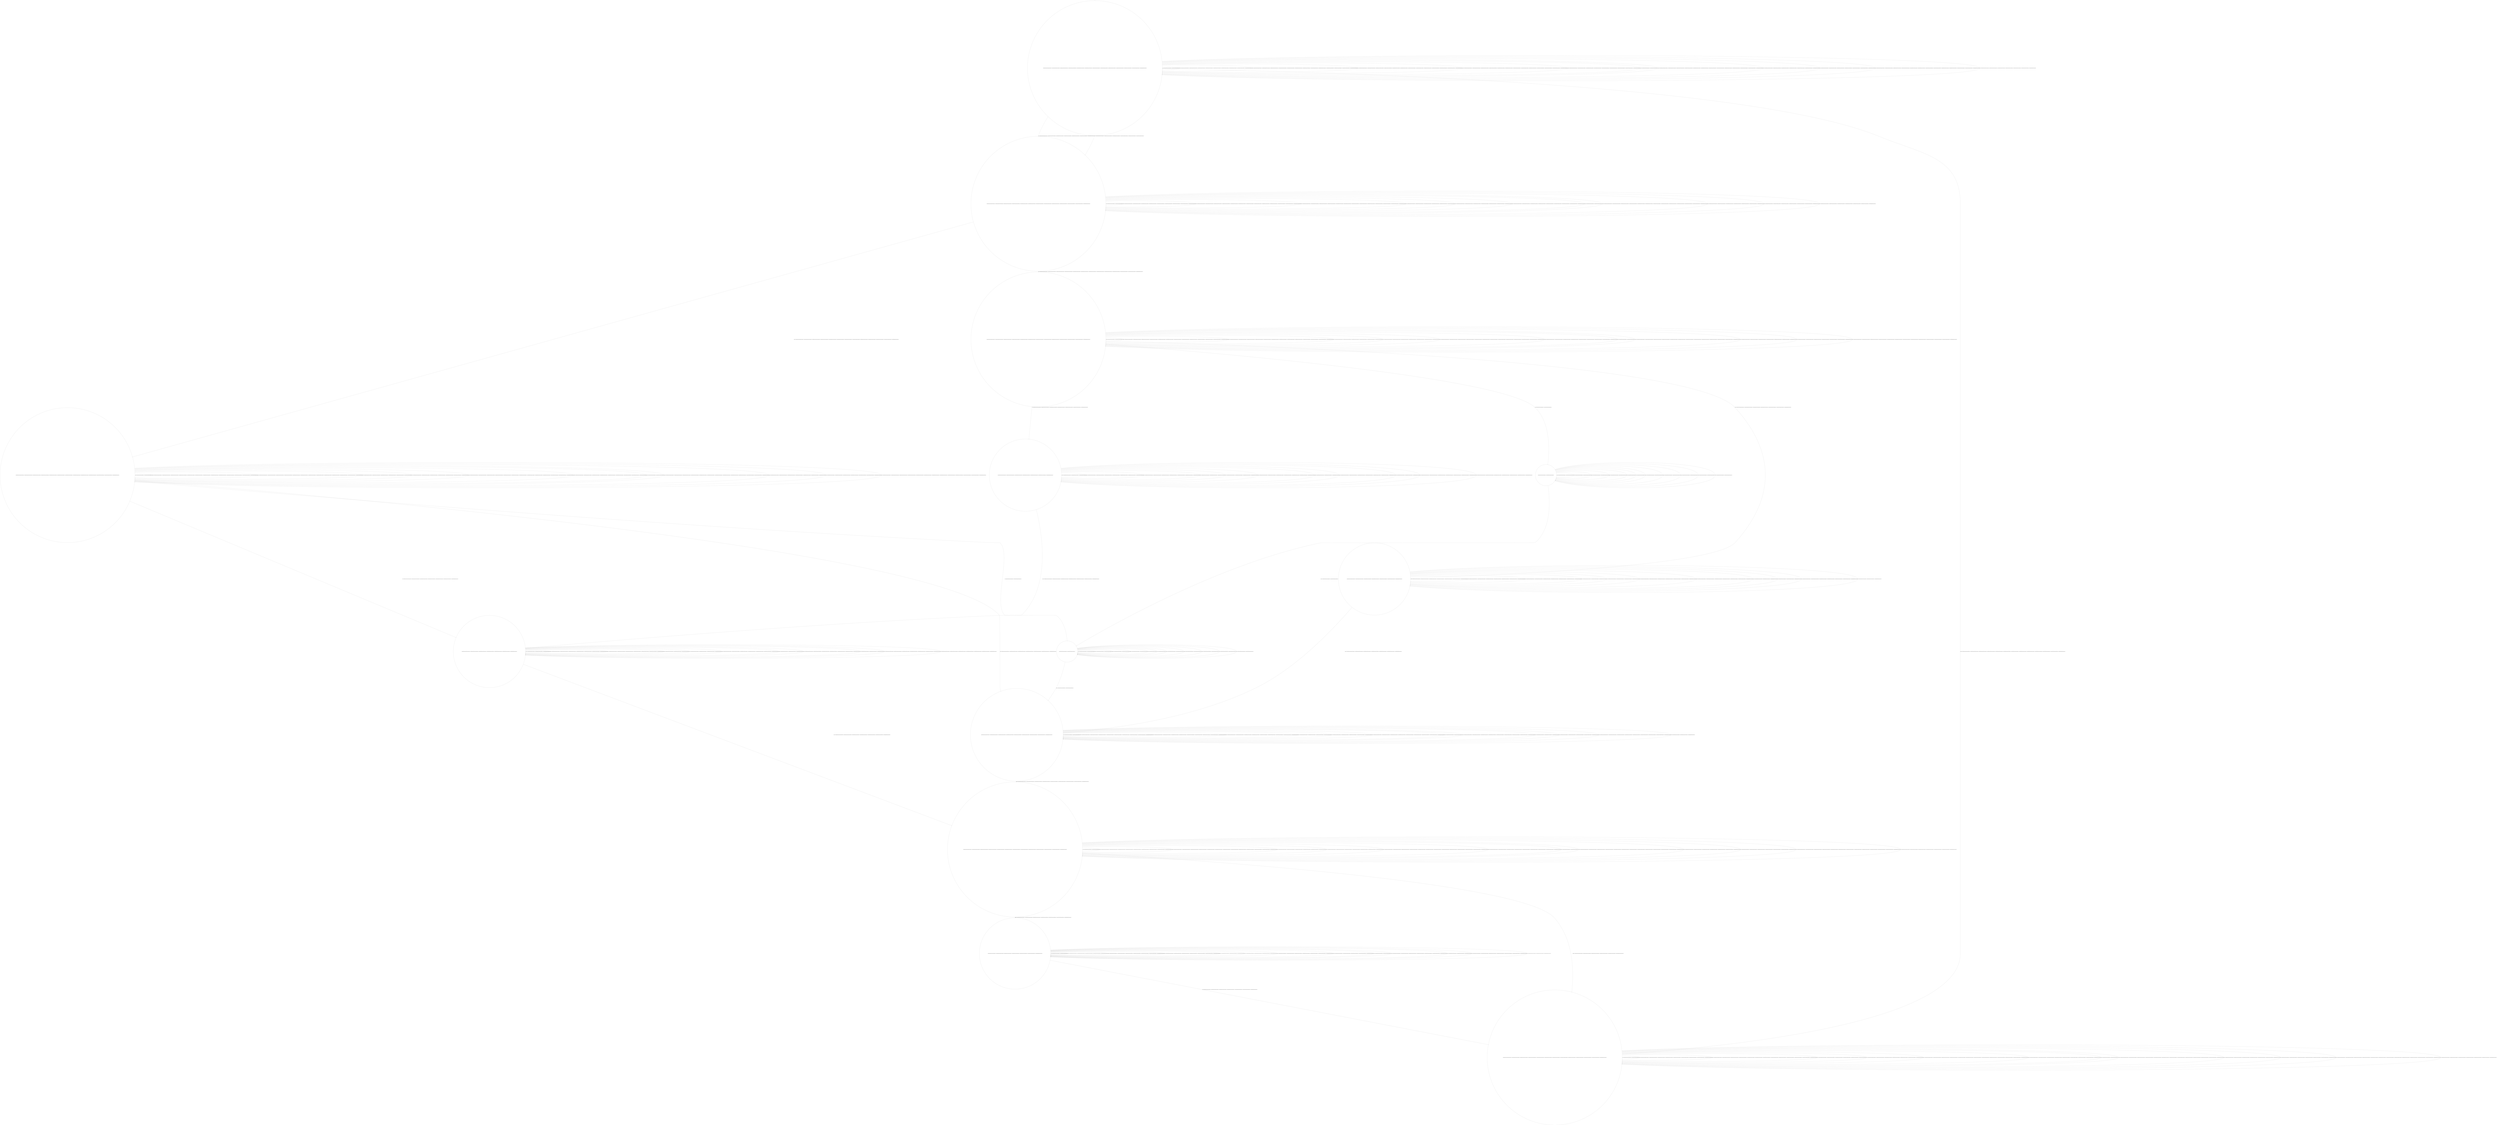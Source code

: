 digraph g {
	edge [lblstyle="above, sloped"];
	s0 [shape="circle" label="0@[((EUR and (COF and (not DOL and (not TEA and (not TON and not CAP))))) or (DOL and (COF and (not TEA and (not TON and (not CAP and not EUR))))) or (EUR and (TEA and (not DOL and (not TON and (not CAP and not COF))))) or (DOL and (TEA and (not TON and (not CAP and (not EUR and not COF))))) or (DOL and (COF and (TEA and (not TON and (not CAP and not EUR))))) or (EUR and (COF and (TEA and (not DOL and (not TON and not CAP))))) or (EUR and (COF and (TON and (not DOL and (not TEA and not CAP))))) or (DOL and (COF and (TON and (not TEA and (not CAP and not EUR))))) or (EUR and (TEA and (TON and (not DOL and (not CAP and not COF))))) or (DOL and (TEA and (TON and (not CAP and (not EUR and not COF))))) or (EUR and (CAP and (TON and (not DOL and (not TEA and not COF))))) or (DOL and (CAP and (TON and (not TEA and (not EUR and not COF))))) or (EUR and COF and TEA and TON and not DOL and not CAP))]"];
	s1 [shape="circle" label="1@[((EUR and (COF and (not DOL and (not TEA and (not TON and not CAP))))) or (DOL and (COF and (not TEA and (not TON and (not CAP and not EUR))))) or (EUR and (TEA and (not DOL and (not TON and (not CAP and not COF))))) or (DOL and (TEA and (not TON and (not CAP and (not EUR and not COF))))) or (DOL and (COF and (TEA and (not TON and (not CAP and not EUR))))) or (EUR and (COF and (TEA and (not DOL and (not TON and not CAP))))) or (EUR and (COF and (TON and (not DOL and (not TEA and not CAP))))) or (DOL and (COF and (TON and (not TEA and (not CAP and not EUR))))) or (EUR and (TEA and (TON and (not DOL and (not CAP and not COF))))) or (DOL and (TEA and (TON and (not CAP and (not EUR and not COF))))) or (EUR and (CAP and (TON and (not DOL and (not TEA and not COF))))) or (DOL and (CAP and (TON and (not TEA and (not EUR and not COF))))) or (EUR and COF and TEA and TON and not DOL and not CAP))]"];
	s2 [shape="circle" label="2@[((EUR and (COF and (not DOL and (not TEA and (not TON and not CAP))))) or (DOL and (COF and (not TEA and (not TON and (not CAP and not EUR))))) or (EUR and (TEA and (not DOL and (not TON and (not CAP and not COF))))) or (DOL and (TEA and (not TON and (not CAP and (not EUR and not COF))))) or (DOL and (COF and (TEA and (not TON and (not CAP and not EUR))))) or (EUR and (COF and (TEA and (not DOL and (not TON and not CAP))))) or (EUR and (COF and (TON and (not DOL and (not TEA and not CAP))))) or (DOL and (COF and (TON and (not TEA and (not CAP and not EUR))))) or (EUR and (TEA and (TON and (not DOL and (not CAP and not COF))))) or (DOL and (TEA and (TON and (not CAP and (not EUR and not COF))))) or (EUR and (CAP and (TON and (not DOL and (not TEA and not COF))))) or (DOL and (CAP and (TON and (not TEA and (not EUR and not COF))))) or (EUR and COF and TEA and TON and not DOL and not CAP))]"];
	s3 [shape="circle" label="3@[((EUR and (COF and (not DOL and (not TEA and (not TON and not CAP))))) or (DOL and (COF and (not TEA and (not TON and (not CAP and not EUR))))) or (EUR and (TEA and (not DOL and (not TON and (not CAP and not COF))))) or (DOL and (TEA and (not TON and (not CAP and (not EUR and not COF))))) or (DOL and (COF and (TEA and (not TON and (not CAP and not EUR))))) or (EUR and (COF and (TEA and (not DOL and (not TON and not CAP))))) or (EUR and (COF and (TON and (not DOL and (not TEA and not CAP))))) or (DOL and (COF and (TON and (not TEA and (not CAP and not EUR))))) or (EUR and (TEA and (TON and (not DOL and (not CAP and not COF))))) or (DOL and (TEA and (TON and (not CAP and (not EUR and not COF))))) or (EUR and (CAP and (TON and (not DOL and (not TEA and not COF))))) or (DOL and (CAP and (TON and (not TEA and (not EUR and not COF))))) or (EUR and COF and TEA and TON and not DOL and not CAP))]"];
	s4 [shape="circle" label="4@[((EUR and (CAP and (TON and (not DOL and (not TEA and not COF))))) or (DOL and (CAP and (TON and (not TEA and (not EUR and not COF))))))]"];
	s5 [shape="circle" label="5@[((EUR and (COF and (not DOL and (not TEA and (not TON and not CAP))))) or (DOL and (COF and (not TEA and (not TON and (not CAP and not EUR))))) or (DOL and (COF and (TEA and (not TON and (not CAP and not EUR))))) or (EUR and (COF and (TEA and (not DOL and (not TON and not CAP))))) or (EUR and (COF and (TON and (not DOL and (not TEA and not CAP))))) or (DOL and (COF and (TON and (not TEA and (not CAP and not EUR))))) or (EUR and (CAP and (TON and (not DOL and (not TEA and not COF))))) or (DOL and (CAP and (TON and (not TEA and (not EUR and not COF))))) or (EUR and COF and TEA and TON and not DOL and not CAP))]"];
	s6 [shape="circle" label="6@[((EUR and (TEA and (not DOL and (not TON and (not CAP and not COF))))) or (DOL and (TEA and (not TON and (not CAP and (not EUR and not COF))))) or (DOL and (COF and (TEA and (not TON and (not CAP and not EUR))))) or (EUR and (COF and (TEA and (not DOL and (not TON and not CAP))))) or (EUR and (TEA and (TON and (not DOL and (not CAP and not COF))))) or (DOL and (TEA and (TON and (not CAP and (not EUR and not COF))))) or (EUR and COF and TEA and TON and not DOL and not CAP))]"];
	s7 [shape="circle" label="7@[((EUR and (CAP and (TON and (not DOL and (not TEA and not COF))))) or (DOL and (CAP and (TON and (not TEA and (not EUR and not COF))))))]"];
	s8 [shape="circle" label="8@[((EUR and (COF and (not DOL and (not TEA and (not TON and not CAP))))) or (DOL and (COF and (not TEA and (not TON and (not CAP and not EUR))))) or (DOL and (COF and (TEA and (not TON and (not CAP and not EUR))))) or (EUR and (COF and (TEA and (not DOL and (not TON and not CAP))))) or (EUR and (COF and (TON and (not DOL and (not TEA and not CAP))))) or (DOL and (COF and (TON and (not TEA and (not CAP and not EUR))))) or (EUR and COF and TEA and TON and not DOL and not CAP))]"];
	s9 [shape="circle" label="9@[((EUR and (TEA and (not DOL and (not TON and (not CAP and not COF))))) or (DOL and (TEA and (not TON and (not CAP and (not EUR and not COF))))) or (DOL and (COF and (TEA and (not TON and (not CAP and not EUR))))) or (EUR and (COF and (TEA and (not DOL and (not TON and not CAP))))) or (EUR and (TEA and (TON and (not DOL and (not CAP and not COF))))) or (DOL and (TEA and (TON and (not CAP and (not EUR and not COF))))) or (EUR and COF and TEA and TON and not DOL and not CAP))]"];
	s10 [shape="circle" label="10@[((EUR and (COF and (not DOL and (not TEA and (not TON and not CAP))))) or (DOL and (COF and (not TEA and (not TON and (not CAP and not EUR))))) or (EUR and (TEA and (not DOL and (not TON and (not CAP and not COF))))) or (DOL and (TEA and (not TON and (not CAP and (not EUR and not COF))))) or (DOL and (COF and (TEA and (not TON and (not CAP and not EUR))))) or (EUR and (COF and (TEA and (not DOL and (not TON and not CAP))))) or (EUR and (COF and (TON and (not DOL and (not TEA and not CAP))))) or (DOL and (COF and (TON and (not TEA and (not CAP and not EUR))))) or (EUR and (TEA and (TON and (not DOL and (not CAP and not COF))))) or (DOL and (TEA and (TON and (not CAP and (not EUR and not COF))))) or (EUR and (CAP and (TON and (not DOL and (not TEA and not COF))))) or (DOL and (CAP and (TON and (not TEA and (not EUR and not COF))))) or (EUR and COF and TEA and TON and not DOL and not CAP))]"];
	s11 [shape="circle" label="11@[((EUR and (COF and (TON and (not DOL and (not TEA and not CAP))))) or (DOL and (COF and (TON and (not TEA and (not CAP and not EUR))))) or (EUR and (TEA and (TON and (not DOL and (not CAP and not COF))))) or (DOL and (TEA and (TON and (not CAP and (not EUR and not COF))))) or (EUR and (CAP and (TON and (not DOL and (not TEA and not COF))))) or (DOL and (CAP and (TON and (not TEA and (not EUR and not COF))))) or (EUR and COF and TEA and TON and not DOL and not CAP))]"];
	s12 [shape="circle" label="12@[((EUR and (COF and (not DOL and (not TEA and (not TON and not CAP))))) or (DOL and (COF and (not TEA and (not TON and (not CAP and not EUR))))) or (EUR and (TEA and (not DOL and (not TON and (not CAP and not COF))))) or (DOL and (TEA and (not TON and (not CAP and (not EUR and not COF))))) or (DOL and (COF and (TEA and (not TON and (not CAP and not EUR))))) or (EUR and (COF and (TEA and (not DOL and (not TON and not CAP))))) or (EUR and (COF and (TON and (not DOL and (not TEA and not CAP))))) or (DOL and (COF and (TON and (not TEA and (not CAP and not EUR))))) or (EUR and (TEA and (TON and (not DOL and (not CAP and not COF))))) or (DOL and (TEA and (TON and (not CAP and (not EUR and not COF))))) or (EUR and (CAP and (TON and (not DOL and (not TEA and not COF))))) or (DOL and (CAP and (TON and (not TEA and (not EUR and not COF))))) or (EUR and COF and TEA and TON and not DOL and not CAP))]"];
	s0 -> s0 [label="cap / nok() [((EUR and (CAP and (TON and (not DOL and (not TEA and not COF))))) or (DOL and (CAP and (TON and (not TEA and (not EUR and not COF))))))]"];
	s0 -> s0 [label="coffee / nok() [((EUR and (COF and (not DOL and (not TEA and (not TON and not CAP))))) or (DOL and (COF and (not TEA and (not TON and (not CAP and not EUR))))) or (DOL and (COF and (TEA and (not TON and (not CAP and not EUR))))) or (EUR and (COF and (TEA and (not DOL and (not TON and not CAP))))) or (EUR and (COF and (TON and (not DOL and (not TEA and not CAP))))) or (DOL and (COF and (TON and (not TEA and (not CAP and not EUR))))) or (EUR and (CAP and (TON and (not DOL and (not TEA and not COF))))) or (DOL and (CAP and (TON and (not TEA and (not EUR and not COF))))) or (EUR and COF and TEA and TON and not DOL and not CAP))]"];
	s0 -> s0 [label="cup_taken / nok() [((EUR and (COF and (not DOL and (not TEA and (not TON and not CAP))))) or (DOL and (COF and (not TEA and (not TON and (not CAP and not EUR))))) or (EUR and (TEA and (not DOL and (not TON and (not CAP and not COF))))) or (DOL and (TEA and (not TON and (not CAP and (not EUR and not COF))))) or (DOL and (COF and (TEA and (not TON and (not CAP and not EUR))))) or (EUR and (COF and (TEA and (not DOL and (not TON and not CAP))))) or (EUR and (COF and (TON and (not DOL and (not TEA and not CAP))))) or (DOL and (COF and (TON and (not TEA and (not CAP and not EUR))))) or (EUR and (TEA and (TON and (not DOL and (not CAP and not COF))))) or (DOL and (TEA and (TON and (not CAP and (not EUR and not COF))))) or (EUR and (CAP and (TON and (not DOL and (not TEA and not COF))))) or (DOL and (CAP and (TON and (not TEA and (not EUR and not COF))))) or (EUR and COF and TEA and TON and not DOL and not CAP))]"];
	s0 -> s0 [label="display_done / nok() [((EUR and (COF and (not DOL and (not TEA and (not TON and not CAP))))) or (DOL and (COF and (not TEA and (not TON and (not CAP and not EUR))))) or (EUR and (TEA and (not DOL and (not TON and (not CAP and not COF))))) or (DOL and (TEA and (not TON and (not CAP and (not EUR and not COF))))) or (DOL and (COF and (TEA and (not TON and (not CAP and not EUR))))) or (EUR and (COF and (TEA and (not DOL and (not TON and not CAP))))) or (EUR and (COF and (TON and (not DOL and (not TEA and not CAP))))) or (DOL and (COF and (TON and (not TEA and (not CAP and not EUR))))) or (EUR and (TEA and (TON and (not DOL and (not CAP and not COF))))) or (DOL and (TEA and (TON and (not CAP and (not EUR and not COF))))) or (EUR and (CAP and (TON and (not DOL and (not TEA and not COF))))) or (DOL and (CAP and (TON and (not TEA and (not EUR and not COF))))) or (EUR and COF and TEA and TON and not DOL and not CAP))]"];
	s0 -> s1 [label="dollar / ok() [((DOL and (COF and (not TEA and (not TON and (not CAP and not EUR))))) or (DOL and (TEA and (not TON and (not CAP and (not EUR and not COF))))) or (DOL and (COF and (TEA and (not TON and (not CAP and not EUR))))) or (DOL and (COF and (TON and (not TEA and (not CAP and not EUR))))) or (DOL and (TEA and (TON and (not CAP and (not EUR and not COF))))) or (DOL and (CAP and (TON and (not TEA and (not EUR and not COF))))))]"];
	s0 -> s1 [label="euro / ok() [((EUR and (COF and (not DOL and (not TEA and (not TON and not CAP))))) or (EUR and (TEA and (not DOL and (not TON and (not CAP and not COF))))) or (EUR and (COF and (TEA and (not DOL and (not TON and not CAP))))) or (EUR and (COF and (TON and (not DOL and (not TEA and not CAP))))) or (EUR and (TEA and (TON and (not DOL and (not CAP and not COF))))) or (EUR and (CAP and (TON and (not DOL and (not TEA and not COF))))) or (EUR and COF and TEA and TON and not DOL and not CAP))]"];
	s0 -> s0 [label="no_sugar / nok() [((EUR and (COF and (not DOL and (not TEA and (not TON and not CAP))))) or (DOL and (COF and (not TEA and (not TON and (not CAP and not EUR))))) or (EUR and (TEA and (not DOL and (not TON and (not CAP and not COF))))) or (DOL and (TEA and (not TON and (not CAP and (not EUR and not COF))))) or (DOL and (COF and (TEA and (not TON and (not CAP and not EUR))))) or (EUR and (COF and (TEA and (not DOL and (not TON and not CAP))))) or (EUR and (COF and (TON and (not DOL and (not TEA and not CAP))))) or (DOL and (COF and (TON and (not TEA and (not CAP and not EUR))))) or (EUR and (TEA and (TON and (not DOL and (not CAP and not COF))))) or (DOL and (TEA and (TON and (not CAP and (not EUR and not COF))))) or (EUR and (CAP and (TON and (not DOL and (not TEA and not COF))))) or (DOL and (CAP and (TON and (not TEA and (not EUR and not COF))))) or (EUR and COF and TEA and TON and not DOL and not CAP))]"];
	s0 -> s0 [label="pour_coffee / nok() [((EUR and (COF and (not DOL and (not TEA and (not TON and not CAP))))) or (DOL and (COF and (not TEA and (not TON and (not CAP and not EUR))))) or (DOL and (COF and (TEA and (not TON and (not CAP and not EUR))))) or (EUR and (COF and (TEA and (not DOL and (not TON and not CAP))))) or (EUR and (COF and (TON and (not DOL and (not TEA and not CAP))))) or (DOL and (COF and (TON and (not TEA and (not CAP and not EUR))))) or (EUR and (CAP and (TON and (not DOL and (not TEA and not COF))))) or (DOL and (CAP and (TON and (not TEA and (not EUR and not COF))))) or (EUR and COF and TEA and TON and not DOL and not CAP))]"];
	s0 -> s0 [label="pour_milk / nok() [((EUR and (CAP and (TON and (not DOL and (not TEA and not COF))))) or (DOL and (CAP and (TON and (not TEA and (not EUR and not COF))))))]"];
	s0 -> s0 [label="pour_sugar / nok() [((EUR and (COF and (not DOL and (not TEA and (not TON and not CAP))))) or (DOL and (COF and (not TEA and (not TON and (not CAP and not EUR))))) or (EUR and (TEA and (not DOL and (not TON and (not CAP and not COF))))) or (DOL and (TEA and (not TON and (not CAP and (not EUR and not COF))))) or (DOL and (COF and (TEA and (not TON and (not CAP and not EUR))))) or (EUR and (COF and (TEA and (not DOL and (not TON and not CAP))))) or (EUR and (COF and (TON and (not DOL and (not TEA and not CAP))))) or (DOL and (COF and (TON and (not TEA and (not CAP and not EUR))))) or (EUR and (TEA and (TON and (not DOL and (not CAP and not COF))))) or (DOL and (TEA and (TON and (not CAP and (not EUR and not COF))))) or (EUR and (CAP and (TON and (not DOL and (not TEA and not COF))))) or (DOL and (CAP and (TON and (not TEA and (not EUR and not COF))))) or (EUR and COF and TEA and TON and not DOL and not CAP))]"];
	s0 -> s0 [label="pour_tea / nok() [((EUR and (TEA and (not DOL and (not TON and (not CAP and not COF))))) or (DOL and (TEA and (not TON and (not CAP and (not EUR and not COF))))) or (DOL and (COF and (TEA and (not TON and (not CAP and not EUR))))) or (EUR and (COF and (TEA and (not DOL and (not TON and not CAP))))) or (EUR and (TEA and (TON and (not DOL and (not CAP and not COF))))) or (DOL and (TEA and (TON and (not CAP and (not EUR and not COF))))) or (EUR and COF and TEA and TON and not DOL and not CAP))]"];
	s0 -> s0 [label="ring / nok() [((EUR and (COF and (TON and (not DOL and (not TEA and not CAP))))) or (DOL and (COF and (TON and (not TEA and (not CAP and not EUR))))) or (EUR and (TEA and (TON and (not DOL and (not CAP and not COF))))) or (DOL and (TEA and (TON and (not CAP and (not EUR and not COF))))) or (EUR and (CAP and (TON and (not DOL and (not TEA and not COF))))) or (DOL and (CAP and (TON and (not TEA and (not EUR and not COF))))) or (EUR and COF and TEA and TON and not DOL and not CAP))]"];
	s0 -> s0 [label="sugar / nok() [((EUR and (COF and (not DOL and (not TEA and (not TON and not CAP))))) or (DOL and (COF and (not TEA and (not TON and (not CAP and not EUR))))) or (EUR and (TEA and (not DOL and (not TON and (not CAP and not COF))))) or (DOL and (TEA and (not TON and (not CAP and (not EUR and not COF))))) or (DOL and (COF and (TEA and (not TON and (not CAP and not EUR))))) or (EUR and (COF and (TEA and (not DOL and (not TON and not CAP))))) or (EUR and (COF and (TON and (not DOL and (not TEA and not CAP))))) or (DOL and (COF and (TON and (not TEA and (not CAP and not EUR))))) or (EUR and (TEA and (TON and (not DOL and (not CAP and not COF))))) or (DOL and (TEA and (TON and (not CAP and (not EUR and not COF))))) or (EUR and (CAP and (TON and (not DOL and (not TEA and not COF))))) or (DOL and (CAP and (TON and (not TEA and (not EUR and not COF))))) or (EUR and COF and TEA and TON and not DOL and not CAP))]"];
	s0 -> s0 [label="tea / nok() [((EUR and (TEA and (not DOL and (not TON and (not CAP and not COF))))) or (DOL and (TEA and (not TON and (not CAP and (not EUR and not COF))))) or (DOL and (COF and (TEA and (not TON and (not CAP and not EUR))))) or (EUR and (COF and (TEA and (not DOL and (not TON and not CAP))))) or (EUR and (TEA and (TON and (not DOL and (not CAP and not COF))))) or (DOL and (TEA and (TON and (not CAP and (not EUR and not COF))))) or (EUR and COF and TEA and TON and not DOL and not CAP))]"];
	s1 -> s1 [label="cap / nok() [((EUR and (CAP and (TON and (not DOL and (not TEA and not COF))))) or (DOL and (CAP and (TON and (not TEA and (not EUR and not COF))))))]"];
	s1 -> s1 [label="coffee / nok() [((EUR and (COF and (not DOL and (not TEA and (not TON and not CAP))))) or (DOL and (COF and (not TEA and (not TON and (not CAP and not EUR))))) or (DOL and (COF and (TEA and (not TON and (not CAP and not EUR))))) or (EUR and (COF and (TEA and (not DOL and (not TON and not CAP))))) or (EUR and (COF and (TON and (not DOL and (not TEA and not CAP))))) or (DOL and (COF and (TON and (not TEA and (not CAP and not EUR))))) or (EUR and (CAP and (TON and (not DOL and (not TEA and not COF))))) or (DOL and (CAP and (TON and (not TEA and (not EUR and not COF))))) or (EUR and COF and TEA and TON and not DOL and not CAP))]"];
	s1 -> s1 [label="cup_taken / nok() [((EUR and (COF and (not DOL and (not TEA and (not TON and not CAP))))) or (DOL and (COF and (not TEA and (not TON and (not CAP and not EUR))))) or (EUR and (TEA and (not DOL and (not TON and (not CAP and not COF))))) or (DOL and (TEA and (not TON and (not CAP and (not EUR and not COF))))) or (DOL and (COF and (TEA and (not TON and (not CAP and not EUR))))) or (EUR and (COF and (TEA and (not DOL and (not TON and not CAP))))) or (EUR and (COF and (TON and (not DOL and (not TEA and not CAP))))) or (DOL and (COF and (TON and (not TEA and (not CAP and not EUR))))) or (EUR and (TEA and (TON and (not DOL and (not CAP and not COF))))) or (DOL and (TEA and (TON and (not CAP and (not EUR and not COF))))) or (EUR and (CAP and (TON and (not DOL and (not TEA and not COF))))) or (DOL and (CAP and (TON and (not TEA and (not EUR and not COF))))) or (EUR and COF and TEA and TON and not DOL and not CAP))]"];
	s1 -> s1 [label="display_done / nok() [((EUR and (COF and (not DOL and (not TEA and (not TON and not CAP))))) or (DOL and (COF and (not TEA and (not TON and (not CAP and not EUR))))) or (EUR and (TEA and (not DOL and (not TON and (not CAP and not COF))))) or (DOL and (TEA and (not TON and (not CAP and (not EUR and not COF))))) or (DOL and (COF and (TEA and (not TON and (not CAP and not EUR))))) or (EUR and (COF and (TEA and (not DOL and (not TON and not CAP))))) or (EUR and (COF and (TON and (not DOL and (not TEA and not CAP))))) or (DOL and (COF and (TON and (not TEA and (not CAP and not EUR))))) or (EUR and (TEA and (TON and (not DOL and (not CAP and not COF))))) or (DOL and (TEA and (TON and (not CAP and (not EUR and not COF))))) or (EUR and (CAP and (TON and (not DOL and (not TEA and not COF))))) or (DOL and (CAP and (TON and (not TEA and (not EUR and not COF))))) or (EUR and COF and TEA and TON and not DOL and not CAP))]"];
	s1 -> s1 [label="dollar / nok() [((DOL and (COF and (not TEA and (not TON and (not CAP and not EUR))))) or (DOL and (TEA and (not TON and (not CAP and (not EUR and not COF))))) or (DOL and (COF and (TEA and (not TON and (not CAP and not EUR))))) or (DOL and (COF and (TON and (not TEA and (not CAP and not EUR))))) or (DOL and (TEA and (TON and (not CAP and (not EUR and not COF))))) or (DOL and (CAP and (TON and (not TEA and (not EUR and not COF))))))]"];
	s1 -> s1 [label="euro / nok() [((EUR and (COF and (not DOL and (not TEA and (not TON and not CAP))))) or (EUR and (TEA and (not DOL and (not TON and (not CAP and not COF))))) or (EUR and (COF and (TEA and (not DOL and (not TON and not CAP))))) or (EUR and (COF and (TON and (not DOL and (not TEA and not CAP))))) or (EUR and (TEA and (TON and (not DOL and (not CAP and not COF))))) or (EUR and (CAP and (TON and (not DOL and (not TEA and not COF))))) or (EUR and COF and TEA and TON and not DOL and not CAP))]"];
	s1 -> s2 [label="no_sugar / ok() [((EUR and (COF and (not DOL and (not TEA and (not TON and not CAP))))) or (DOL and (COF and (not TEA and (not TON and (not CAP and not EUR))))) or (EUR and (TEA and (not DOL and (not TON and (not CAP and not COF))))) or (DOL and (TEA and (not TON and (not CAP and (not EUR and not COF))))) or (DOL and (COF and (TEA and (not TON and (not CAP and not EUR))))) or (EUR and (COF and (TEA and (not DOL and (not TON and not CAP))))) or (EUR and (COF and (TON and (not DOL and (not TEA and not CAP))))) or (DOL and (COF and (TON and (not TEA and (not CAP and not EUR))))) or (EUR and (TEA and (TON and (not DOL and (not CAP and not COF))))) or (DOL and (TEA and (TON and (not CAP and (not EUR and not COF))))) or (EUR and (CAP and (TON and (not DOL and (not TEA and not COF))))) or (DOL and (CAP and (TON and (not TEA and (not EUR and not COF))))) or (EUR and COF and TEA and TON and not DOL and not CAP))]"];
	s1 -> s1 [label="pour_coffee / nok() [((EUR and (COF and (not DOL and (not TEA and (not TON and not CAP))))) or (DOL and (COF and (not TEA and (not TON and (not CAP and not EUR))))) or (DOL and (COF and (TEA and (not TON and (not CAP and not EUR))))) or (EUR and (COF and (TEA and (not DOL and (not TON and not CAP))))) or (EUR and (COF and (TON and (not DOL and (not TEA and not CAP))))) or (DOL and (COF and (TON and (not TEA and (not CAP and not EUR))))) or (EUR and (CAP and (TON and (not DOL and (not TEA and not COF))))) or (DOL and (CAP and (TON and (not TEA and (not EUR and not COF))))) or (EUR and COF and TEA and TON and not DOL and not CAP))]"];
	s1 -> s1 [label="pour_milk / nok() [((EUR and (CAP and (TON and (not DOL and (not TEA and not COF))))) or (DOL and (CAP and (TON and (not TEA and (not EUR and not COF))))))]"];
	s1 -> s1 [label="pour_sugar / nok() [((EUR and (COF and (not DOL and (not TEA and (not TON and not CAP))))) or (DOL and (COF and (not TEA and (not TON and (not CAP and not EUR))))) or (EUR and (TEA and (not DOL and (not TON and (not CAP and not COF))))) or (DOL and (TEA and (not TON and (not CAP and (not EUR and not COF))))) or (DOL and (COF and (TEA and (not TON and (not CAP and not EUR))))) or (EUR and (COF and (TEA and (not DOL and (not TON and not CAP))))) or (EUR and (COF and (TON and (not DOL and (not TEA and not CAP))))) or (DOL and (COF and (TON and (not TEA and (not CAP and not EUR))))) or (EUR and (TEA and (TON and (not DOL and (not CAP and not COF))))) or (DOL and (TEA and (TON and (not CAP and (not EUR and not COF))))) or (EUR and (CAP and (TON and (not DOL and (not TEA and not COF))))) or (DOL and (CAP and (TON and (not TEA and (not EUR and not COF))))) or (EUR and COF and TEA and TON and not DOL and not CAP))]"];
	s1 -> s1 [label="pour_tea / nok() [((EUR and (TEA and (not DOL and (not TON and (not CAP and not COF))))) or (DOL and (TEA and (not TON and (not CAP and (not EUR and not COF))))) or (DOL and (COF and (TEA and (not TON and (not CAP and not EUR))))) or (EUR and (COF and (TEA and (not DOL and (not TON and not CAP))))) or (EUR and (TEA and (TON and (not DOL and (not CAP and not COF))))) or (DOL and (TEA and (TON and (not CAP and (not EUR and not COF))))) or (EUR and COF and TEA and TON and not DOL and not CAP))]"];
	s1 -> s1 [label="ring / nok() [((EUR and (COF and (TON and (not DOL and (not TEA and not CAP))))) or (DOL and (COF and (TON and (not TEA and (not CAP and not EUR))))) or (EUR and (TEA and (TON and (not DOL and (not CAP and not COF))))) or (DOL and (TEA and (TON and (not CAP and (not EUR and not COF))))) or (EUR and (CAP and (TON and (not DOL and (not TEA and not COF))))) or (DOL and (CAP and (TON and (not TEA and (not EUR and not COF))))) or (EUR and COF and TEA and TON and not DOL and not CAP))]"];
	s1 -> s3 [label="sugar / ok() [((EUR and (COF and (not DOL and (not TEA and (not TON and not CAP))))) or (DOL and (COF and (not TEA and (not TON and (not CAP and not EUR))))) or (EUR and (TEA and (not DOL and (not TON and (not CAP and not COF))))) or (DOL and (TEA and (not TON and (not CAP and (not EUR and not COF))))) or (DOL and (COF and (TEA and (not TON and (not CAP and not EUR))))) or (EUR and (COF and (TEA and (not DOL and (not TON and not CAP))))) or (EUR and (COF and (TON and (not DOL and (not TEA and not CAP))))) or (DOL and (COF and (TON and (not TEA and (not CAP and not EUR))))) or (EUR and (TEA and (TON and (not DOL and (not CAP and not COF))))) or (DOL and (TEA and (TON and (not CAP and (not EUR and not COF))))) or (EUR and (CAP and (TON and (not DOL and (not TEA and not COF))))) or (DOL and (CAP and (TON and (not TEA and (not EUR and not COF))))) or (EUR and COF and TEA and TON and not DOL and not CAP))]"];
	s1 -> s1 [label="tea / nok() [((EUR and (TEA and (not DOL and (not TON and (not CAP and not COF))))) or (DOL and (TEA and (not TON and (not CAP and (not EUR and not COF))))) or (DOL and (COF and (TEA and (not TON and (not CAP and not EUR))))) or (EUR and (COF and (TEA and (not DOL and (not TON and not CAP))))) or (EUR and (TEA and (TON and (not DOL and (not CAP and not COF))))) or (DOL and (TEA and (TON and (not CAP and (not EUR and not COF))))) or (EUR and COF and TEA and TON and not DOL and not CAP))]"];
	s2 -> s4 [label="cap / ok() [((EUR and (CAP and (TON and (not DOL and (not TEA and not COF))))) or (DOL and (CAP and (TON and (not TEA and (not EUR and not COF))))))]"];
	s2 -> s5 [label="coffee / ok() [((EUR and (COF and (not DOL and (not TEA and (not TON and not CAP))))) or (DOL and (COF and (not TEA and (not TON and (not CAP and not EUR))))) or (DOL and (COF and (TEA and (not TON and (not CAP and not EUR))))) or (EUR and (COF and (TEA and (not DOL and (not TON and not CAP))))) or (EUR and (COF and (TON and (not DOL and (not TEA and not CAP))))) or (DOL and (COF and (TON and (not TEA and (not CAP and not EUR))))) or (EUR and COF and TEA and TON and not DOL and not CAP))]"];
	s2 -> s2 [label="coffee / Ω [((EUR and (CAP and (TON and (not DOL and (not TEA and not COF))))) or (DOL and (CAP and (TON and (not TEA and (not EUR and not COF))))))]"];
	s2 -> s2 [label="cup_taken / nok() [((EUR and (COF and (not DOL and (not TEA and (not TON and not CAP))))) or (DOL and (COF and (not TEA and (not TON and (not CAP and not EUR))))) or (EUR and (TEA and (not DOL and (not TON and (not CAP and not COF))))) or (DOL and (TEA and (not TON and (not CAP and (not EUR and not COF))))) or (DOL and (COF and (TEA and (not TON and (not CAP and not EUR))))) or (EUR and (COF and (TEA and (not DOL and (not TON and not CAP))))) or (EUR and (COF and (TON and (not DOL and (not TEA and not CAP))))) or (DOL and (COF and (TON and (not TEA and (not CAP and not EUR))))) or (EUR and (TEA and (TON and (not DOL and (not CAP and not COF))))) or (DOL and (TEA and (TON and (not CAP and (not EUR and not COF))))) or (EUR and (CAP and (TON and (not DOL and (not TEA and not COF))))) or (DOL and (CAP and (TON and (not TEA and (not EUR and not COF))))) or (EUR and COF and TEA and TON and not DOL and not CAP))]"];
	s2 -> s2 [label="display_done / nok() [((EUR and (COF and (not DOL and (not TEA and (not TON and not CAP))))) or (DOL and (COF and (not TEA and (not TON and (not CAP and not EUR))))) or (EUR and (TEA and (not DOL and (not TON and (not CAP and not COF))))) or (DOL and (TEA and (not TON and (not CAP and (not EUR and not COF))))) or (DOL and (COF and (TEA and (not TON and (not CAP and not EUR))))) or (EUR and (COF and (TEA and (not DOL and (not TON and not CAP))))) or (EUR and (COF and (TON and (not DOL and (not TEA and not CAP))))) or (DOL and (COF and (TON and (not TEA and (not CAP and not EUR))))) or (EUR and (TEA and (TON and (not DOL and (not CAP and not COF))))) or (DOL and (TEA and (TON and (not CAP and (not EUR and not COF))))) or (EUR and (CAP and (TON and (not DOL and (not TEA and not COF))))) or (DOL and (CAP and (TON and (not TEA and (not EUR and not COF))))) or (EUR and COF and TEA and TON and not DOL and not CAP))]"];
	s2 -> s2 [label="dollar / nok() [((DOL and (COF and (not TEA and (not TON and (not CAP and not EUR))))) or (DOL and (TEA and (not TON and (not CAP and (not EUR and not COF))))) or (DOL and (COF and (TEA and (not TON and (not CAP and not EUR))))) or (DOL and (COF and (TON and (not TEA and (not CAP and not EUR))))) or (DOL and (TEA and (TON and (not CAP and (not EUR and not COF))))) or (DOL and (CAP and (TON and (not TEA and (not EUR and not COF))))))]"];
	s2 -> s2 [label="euro / nok() [((EUR and (COF and (not DOL and (not TEA and (not TON and not CAP))))) or (EUR and (TEA and (not DOL and (not TON and (not CAP and not COF))))) or (EUR and (COF and (TEA and (not DOL and (not TON and not CAP))))) or (EUR and (COF and (TON and (not DOL and (not TEA and not CAP))))) or (EUR and (TEA and (TON and (not DOL and (not CAP and not COF))))) or (EUR and (CAP and (TON and (not DOL and (not TEA and not COF))))) or (EUR and COF and TEA and TON and not DOL and not CAP))]"];
	s2 -> s2 [label="no_sugar / nok() [((EUR and (COF and (not DOL and (not TEA and (not TON and not CAP))))) or (DOL and (COF and (not TEA and (not TON and (not CAP and not EUR))))) or (EUR and (TEA and (not DOL and (not TON and (not CAP and not COF))))) or (DOL and (TEA and (not TON and (not CAP and (not EUR and not COF))))) or (DOL and (COF and (TEA and (not TON and (not CAP and not EUR))))) or (EUR and (COF and (TEA and (not DOL and (not TON and not CAP))))) or (EUR and (COF and (TON and (not DOL and (not TEA and not CAP))))) or (DOL and (COF and (TON and (not TEA and (not CAP and not EUR))))) or (EUR and (TEA and (TON and (not DOL and (not CAP and not COF))))) or (DOL and (TEA and (TON and (not CAP and (not EUR and not COF))))) or (EUR and (CAP and (TON and (not DOL and (not TEA and not COF))))) or (DOL and (CAP and (TON and (not TEA and (not EUR and not COF))))) or (EUR and COF and TEA and TON and not DOL and not CAP))]"];
	s2 -> s2 [label="pour_coffee / nok() [((EUR and (COF and (not DOL and (not TEA and (not TON and not CAP))))) or (DOL and (COF and (not TEA and (not TON and (not CAP and not EUR))))) or (DOL and (COF and (TEA and (not TON and (not CAP and not EUR))))) or (EUR and (COF and (TEA and (not DOL and (not TON and not CAP))))) or (EUR and (COF and (TON and (not DOL and (not TEA and not CAP))))) or (DOL and (COF and (TON and (not TEA and (not CAP and not EUR))))) or (EUR and (CAP and (TON and (not DOL and (not TEA and not COF))))) or (DOL and (CAP and (TON and (not TEA and (not EUR and not COF))))) or (EUR and COF and TEA and TON and not DOL and not CAP))]"];
	s2 -> s2 [label="pour_milk / nok() [((EUR and (CAP and (TON and (not DOL and (not TEA and not COF))))) or (DOL and (CAP and (TON and (not TEA and (not EUR and not COF))))))]"];
	s2 -> s2 [label="pour_sugar / nok() [((EUR and (COF and (not DOL and (not TEA and (not TON and not CAP))))) or (DOL and (COF and (not TEA and (not TON and (not CAP and not EUR))))) or (EUR and (TEA and (not DOL and (not TON and (not CAP and not COF))))) or (DOL and (TEA and (not TON and (not CAP and (not EUR and not COF))))) or (DOL and (COF and (TEA and (not TON and (not CAP and not EUR))))) or (EUR and (COF and (TEA and (not DOL and (not TON and not CAP))))) or (EUR and (COF and (TON and (not DOL and (not TEA and not CAP))))) or (DOL and (COF and (TON and (not TEA and (not CAP and not EUR))))) or (EUR and (TEA and (TON and (not DOL and (not CAP and not COF))))) or (DOL and (TEA and (TON and (not CAP and (not EUR and not COF))))) or (EUR and (CAP and (TON and (not DOL and (not TEA and not COF))))) or (DOL and (CAP and (TON and (not TEA and (not EUR and not COF))))) or (EUR and COF and TEA and TON and not DOL and not CAP))]"];
	s2 -> s2 [label="pour_tea / nok() [((EUR and (TEA and (not DOL and (not TON and (not CAP and not COF))))) or (DOL and (TEA and (not TON and (not CAP and (not EUR and not COF))))) or (DOL and (COF and (TEA and (not TON and (not CAP and not EUR))))) or (EUR and (COF and (TEA and (not DOL and (not TON and not CAP))))) or (EUR and (TEA and (TON and (not DOL and (not CAP and not COF))))) or (DOL and (TEA and (TON and (not CAP and (not EUR and not COF))))) or (EUR and COF and TEA and TON and not DOL and not CAP))]"];
	s2 -> s2 [label="ring / nok() [((EUR and (COF and (TON and (not DOL and (not TEA and not CAP))))) or (DOL and (COF and (TON and (not TEA and (not CAP and not EUR))))) or (EUR and (TEA and (TON and (not DOL and (not CAP and not COF))))) or (DOL and (TEA and (TON and (not CAP and (not EUR and not COF))))) or (EUR and (CAP and (TON and (not DOL and (not TEA and not COF))))) or (DOL and (CAP and (TON and (not TEA and (not EUR and not COF))))) or (EUR and COF and TEA and TON and not DOL and not CAP))]"];
	s2 -> s2 [label="sugar / void() [((EUR and (COF and (not DOL and (not TEA and (not TON and not CAP))))) or (DOL and (COF and (not TEA and (not TON and (not CAP and not EUR))))) or (EUR and (TEA and (not DOL and (not TON and (not CAP and not COF))))) or (DOL and (TEA and (not TON and (not CAP and (not EUR and not COF))))) or (DOL and (COF and (TEA and (not TON and (not CAP and not EUR))))) or (EUR and (COF and (TEA and (not DOL and (not TON and not CAP))))) or (EUR and (COF and (TON and (not DOL and (not TEA and not CAP))))) or (DOL and (COF and (TON and (not TEA and (not CAP and not EUR))))) or (EUR and (TEA and (TON and (not DOL and (not CAP and not COF))))) or (DOL and (TEA and (TON and (not CAP and (not EUR and not COF))))) or (EUR and (CAP and (TON and (not DOL and (not TEA and not COF))))) or (DOL and (CAP and (TON and (not TEA and (not EUR and not COF))))) or (EUR and COF and TEA and TON and not DOL and not CAP))]"];
	s2 -> s6 [label="tea / ok() [((EUR and (TEA and (not DOL and (not TON and (not CAP and not COF))))) or (DOL and (TEA and (not TON and (not CAP and (not EUR and not COF))))) or (DOL and (COF and (TEA and (not TON and (not CAP and not EUR))))) or (EUR and (COF and (TEA and (not DOL and (not TON and not CAP))))) or (EUR and (TEA and (TON and (not DOL and (not CAP and not COF))))) or (DOL and (TEA and (TON and (not CAP and (not EUR and not COF))))) or (EUR and COF and TEA and TON and not DOL and not CAP))]"];
	s3 -> s7 [label="cap / ok() [((EUR and (CAP and (TON and (not DOL and (not TEA and not COF))))) or (DOL and (CAP and (TON and (not TEA and (not EUR and not COF))))))]"];
	s3 -> s3 [label="coffee / Ω [((EUR and (CAP and (TON and (not DOL and (not TEA and not COF))))) or (DOL and (CAP and (TON and (not TEA and (not EUR and not COF))))))]"];
	s3 -> s8 [label="coffee / ok() [((EUR and (COF and (not DOL and (not TEA and (not TON and not CAP))))) or (DOL and (COF and (not TEA and (not TON and (not CAP and not EUR))))) or (DOL and (COF and (TEA and (not TON and (not CAP and not EUR))))) or (EUR and (COF and (TEA and (not DOL and (not TON and not CAP))))) or (EUR and (COF and (TON and (not DOL and (not TEA and not CAP))))) or (DOL and (COF and (TON and (not TEA and (not CAP and not EUR))))) or (EUR and COF and TEA and TON and not DOL and not CAP))]"];
	s3 -> s3 [label="cup_taken / nok() [((EUR and (COF and (not DOL and (not TEA and (not TON and not CAP))))) or (DOL and (COF and (not TEA and (not TON and (not CAP and not EUR))))) or (EUR and (TEA and (not DOL and (not TON and (not CAP and not COF))))) or (DOL and (TEA and (not TON and (not CAP and (not EUR and not COF))))) or (DOL and (COF and (TEA and (not TON and (not CAP and not EUR))))) or (EUR and (COF and (TEA and (not DOL and (not TON and not CAP))))) or (EUR and (COF and (TON and (not DOL and (not TEA and not CAP))))) or (DOL and (COF and (TON and (not TEA and (not CAP and not EUR))))) or (EUR and (TEA and (TON and (not DOL and (not CAP and not COF))))) or (DOL and (TEA and (TON and (not CAP and (not EUR and not COF))))) or (EUR and (CAP and (TON and (not DOL and (not TEA and not COF))))) or (DOL and (CAP and (TON and (not TEA and (not EUR and not COF))))) or (EUR and COF and TEA and TON and not DOL and not CAP))]"];
	s3 -> s3 [label="display_done / nok() [((EUR and (COF and (not DOL and (not TEA and (not TON and not CAP))))) or (DOL and (COF and (not TEA and (not TON and (not CAP and not EUR))))) or (EUR and (TEA and (not DOL and (not TON and (not CAP and not COF))))) or (DOL and (TEA and (not TON and (not CAP and (not EUR and not COF))))) or (DOL and (COF and (TEA and (not TON and (not CAP and not EUR))))) or (EUR and (COF and (TEA and (not DOL and (not TON and not CAP))))) or (EUR and (COF and (TON and (not DOL and (not TEA and not CAP))))) or (DOL and (COF and (TON and (not TEA and (not CAP and not EUR))))) or (EUR and (TEA and (TON and (not DOL and (not CAP and not COF))))) or (DOL and (TEA and (TON and (not CAP and (not EUR and not COF))))) or (EUR and (CAP and (TON and (not DOL and (not TEA and not COF))))) or (DOL and (CAP and (TON and (not TEA and (not EUR and not COF))))) or (EUR and COF and TEA and TON and not DOL and not CAP))]"];
	s3 -> s3 [label="dollar / nok() [((DOL and (COF and (not TEA and (not TON and (not CAP and not EUR))))) or (DOL and (TEA and (not TON and (not CAP and (not EUR and not COF))))) or (DOL and (COF and (TEA and (not TON and (not CAP and not EUR))))) or (DOL and (COF and (TON and (not TEA and (not CAP and not EUR))))) or (DOL and (TEA and (TON and (not CAP and (not EUR and not COF))))) or (DOL and (CAP and (TON and (not TEA and (not EUR and not COF))))))]"];
	s3 -> s3 [label="euro / nok() [((EUR and (COF and (not DOL and (not TEA and (not TON and not CAP))))) or (EUR and (TEA and (not DOL and (not TON and (not CAP and not COF))))) or (EUR and (COF and (TEA and (not DOL and (not TON and not CAP))))) or (EUR and (COF and (TON and (not DOL and (not TEA and not CAP))))) or (EUR and (TEA and (TON and (not DOL and (not CAP and not COF))))) or (EUR and (CAP and (TON and (not DOL and (not TEA and not COF))))) or (EUR and COF and TEA and TON and not DOL and not CAP))]"];
	s3 -> s3 [label="no_sugar / void() [((EUR and (COF and (not DOL and (not TEA and (not TON and not CAP))))) or (DOL and (COF and (not TEA and (not TON and (not CAP and not EUR))))) or (EUR and (TEA and (not DOL and (not TON and (not CAP and not COF))))) or (DOL and (TEA and (not TON and (not CAP and (not EUR and not COF))))) or (DOL and (COF and (TEA and (not TON and (not CAP and not EUR))))) or (EUR and (COF and (TEA and (not DOL and (not TON and not CAP))))) or (EUR and (COF and (TON and (not DOL and (not TEA and not CAP))))) or (DOL and (COF and (TON and (not TEA and (not CAP and not EUR))))) or (EUR and (TEA and (TON and (not DOL and (not CAP and not COF))))) or (DOL and (TEA and (TON and (not CAP and (not EUR and not COF))))) or (EUR and (CAP and (TON and (not DOL and (not TEA and not COF))))) or (DOL and (CAP and (TON and (not TEA and (not EUR and not COF))))) or (EUR and COF and TEA and TON and not DOL and not CAP))]"];
	s3 -> s3 [label="pour_coffee / nok() [((EUR and (COF and (not DOL and (not TEA and (not TON and not CAP))))) or (DOL and (COF and (not TEA and (not TON and (not CAP and not EUR))))) or (DOL and (COF and (TEA and (not TON and (not CAP and not EUR))))) or (EUR and (COF and (TEA and (not DOL and (not TON and not CAP))))) or (EUR and (COF and (TON and (not DOL and (not TEA and not CAP))))) or (DOL and (COF and (TON and (not TEA and (not CAP and not EUR))))) or (EUR and (CAP and (TON and (not DOL and (not TEA and not COF))))) or (DOL and (CAP and (TON and (not TEA and (not EUR and not COF))))) or (EUR and COF and TEA and TON and not DOL and not CAP))]"];
	s3 -> s3 [label="pour_milk / nok() [((EUR and (CAP and (TON and (not DOL and (not TEA and not COF))))) or (DOL and (CAP and (TON and (not TEA and (not EUR and not COF))))))]"];
	s3 -> s3 [label="pour_sugar / nok() [((EUR and (COF and (not DOL and (not TEA and (not TON and not CAP))))) or (DOL and (COF and (not TEA and (not TON and (not CAP and not EUR))))) or (EUR and (TEA and (not DOL and (not TON and (not CAP and not COF))))) or (DOL and (TEA and (not TON and (not CAP and (not EUR and not COF))))) or (DOL and (COF and (TEA and (not TON and (not CAP and not EUR))))) or (EUR and (COF and (TEA and (not DOL and (not TON and not CAP))))) or (EUR and (COF and (TON and (not DOL and (not TEA and not CAP))))) or (DOL and (COF and (TON and (not TEA and (not CAP and not EUR))))) or (EUR and (TEA and (TON and (not DOL and (not CAP and not COF))))) or (DOL and (TEA and (TON and (not CAP and (not EUR and not COF))))) or (EUR and (CAP and (TON and (not DOL and (not TEA and not COF))))) or (DOL and (CAP and (TON and (not TEA and (not EUR and not COF))))) or (EUR and COF and TEA and TON and not DOL and not CAP))]"];
	s3 -> s3 [label="pour_tea / nok() [((EUR and (TEA and (not DOL and (not TON and (not CAP and not COF))))) or (DOL and (TEA and (not TON and (not CAP and (not EUR and not COF))))) or (DOL and (COF and (TEA and (not TON and (not CAP and not EUR))))) or (EUR and (COF and (TEA and (not DOL and (not TON and not CAP))))) or (EUR and (TEA and (TON and (not DOL and (not CAP and not COF))))) or (DOL and (TEA and (TON and (not CAP and (not EUR and not COF))))) or (EUR and COF and TEA and TON and not DOL and not CAP))]"];
	s3 -> s3 [label="ring / nok() [((EUR and (COF and (TON and (not DOL and (not TEA and not CAP))))) or (DOL and (COF and (TON and (not TEA and (not CAP and not EUR))))) or (EUR and (TEA and (TON and (not DOL and (not CAP and not COF))))) or (DOL and (TEA and (TON and (not CAP and (not EUR and not COF))))) or (EUR and (CAP and (TON and (not DOL and (not TEA and not COF))))) or (DOL and (CAP and (TON and (not TEA and (not EUR and not COF))))) or (EUR and COF and TEA and TON and not DOL and not CAP))]"];
	s3 -> s3 [label="sugar / nok() [((EUR and (COF and (not DOL and (not TEA and (not TON and not CAP))))) or (DOL and (COF and (not TEA and (not TON and (not CAP and not EUR))))) or (EUR and (TEA and (not DOL and (not TON and (not CAP and not COF))))) or (DOL and (TEA and (not TON and (not CAP and (not EUR and not COF))))) or (DOL and (COF and (TEA and (not TON and (not CAP and not EUR))))) or (EUR and (COF and (TEA and (not DOL and (not TON and not CAP))))) or (EUR and (COF and (TON and (not DOL and (not TEA and not CAP))))) or (DOL and (COF and (TON and (not TEA and (not CAP and not EUR))))) or (EUR and (TEA and (TON and (not DOL and (not CAP and not COF))))) or (DOL and (TEA and (TON and (not CAP and (not EUR and not COF))))) or (EUR and (CAP and (TON and (not DOL and (not TEA and not COF))))) or (DOL and (CAP and (TON and (not TEA and (not EUR and not COF))))) or (EUR and COF and TEA and TON and not DOL and not CAP))]"];
	s3 -> s9 [label="tea / ok() [((EUR and (TEA and (not DOL and (not TON and (not CAP and not COF))))) or (DOL and (TEA and (not TON and (not CAP and (not EUR and not COF))))) or (DOL and (COF and (TEA and (not TON and (not CAP and not EUR))))) or (EUR and (COF and (TEA and (not DOL and (not TON and not CAP))))) or (EUR and (TEA and (TON and (not DOL and (not CAP and not COF))))) or (DOL and (TEA and (TON and (not CAP and (not EUR and not COF))))) or (EUR and COF and TEA and TON and not DOL and not CAP))]"];
	s4 -> s4 [label="cap / nok() [((EUR and (CAP and (TON and (not DOL and (not TEA and not COF))))) or (DOL and (CAP and (TON and (not TEA and (not EUR and not COF))))))]"];
	s4 -> s4 [label="coffee / void() [((EUR and (CAP and (TON and (not DOL and (not TEA and not COF))))) or (DOL and (CAP and (TON and (not TEA and (not EUR and not COF))))))]"];
	s4 -> s4 [label="cup_taken / nok() [((EUR and (CAP and (TON and (not DOL and (not TEA and not COF))))) or (DOL and (CAP and (TON and (not TEA and (not EUR and not COF))))))]"];
	s4 -> s4 [label="display_done / nok() [((EUR and (CAP and (TON and (not DOL and (not TEA and not COF))))) or (DOL and (CAP and (TON and (not TEA and (not EUR and not COF))))))]"];
	s4 -> s4 [label="dollar / nok() [((DOL and (CAP and (TON and (not TEA and (not EUR and not COF))))))]"];
	s4 -> s4 [label="euro / nok() [((EUR and (CAP and (TON and (not DOL and (not TEA and not COF))))))]"];
	s4 -> s4 [label="no_sugar / nok() [((EUR and (CAP and (TON and (not DOL and (not TEA and not COF))))) or (DOL and (CAP and (TON and (not TEA and (not EUR and not COF))))))]"];
	s4 -> s4 [label="pour_coffee / nok() [((EUR and (CAP and (TON and (not DOL and (not TEA and not COF))))) or (DOL and (CAP and (TON and (not TEA and (not EUR and not COF))))))]"];
	s4 -> s5 [label="pour_milk / ok() [((EUR and (CAP and (TON and (not DOL and (not TEA and not COF))))) or (DOL and (CAP and (TON and (not TEA and (not EUR and not COF))))))]"];
	s4 -> s4 [label="pour_sugar / nok() [((EUR and (CAP and (TON and (not DOL and (not TEA and not COF))))) or (DOL and (CAP and (TON and (not TEA and (not EUR and not COF))))))]"];
	s4 -> s4 [label="ring / nok() [((EUR and (CAP and (TON and (not DOL and (not TEA and not COF))))) or (DOL and (CAP and (TON and (not TEA and (not EUR and not COF))))))]"];
	s4 -> s4 [label="sugar / nok() [((EUR and (CAP and (TON and (not DOL and (not TEA and not COF))))) or (DOL and (CAP and (TON and (not TEA and (not EUR and not COF))))))]"];
	s5 -> s5 [label="cap / nok() [((EUR and (CAP and (TON and (not DOL and (not TEA and not COF))))) or (DOL and (CAP and (TON and (not TEA and (not EUR and not COF))))))]"];
	s5 -> s5 [label="coffee / nok() [((EUR and (COF and (not DOL and (not TEA and (not TON and not CAP))))) or (DOL and (COF and (not TEA and (not TON and (not CAP and not EUR))))) or (DOL and (COF and (TEA and (not TON and (not CAP and not EUR))))) or (EUR and (COF and (TEA and (not DOL and (not TON and not CAP))))) or (EUR and (COF and (TON and (not DOL and (not TEA and not CAP))))) or (DOL and (COF and (TON and (not TEA and (not CAP and not EUR))))) or (EUR and (CAP and (TON and (not DOL and (not TEA and not COF))))) or (DOL and (CAP and (TON and (not TEA and (not EUR and not COF))))) or (EUR and COF and TEA and TON and not DOL and not CAP))]"];
	s5 -> s5 [label="cup_taken / nok() [((EUR and (COF and (not DOL and (not TEA and (not TON and not CAP))))) or (DOL and (COF and (not TEA and (not TON and (not CAP and not EUR))))) or (DOL and (COF and (TEA and (not TON and (not CAP and not EUR))))) or (EUR and (COF and (TEA and (not DOL and (not TON and not CAP))))) or (EUR and (COF and (TON and (not DOL and (not TEA and not CAP))))) or (DOL and (COF and (TON and (not TEA and (not CAP and not EUR))))) or (EUR and (CAP and (TON and (not DOL and (not TEA and not COF))))) or (DOL and (CAP and (TON and (not TEA and (not EUR and not COF))))) or (EUR and COF and TEA and TON and not DOL and not CAP))]"];
	s5 -> s5 [label="display_done / nok() [((EUR and (COF and (not DOL and (not TEA and (not TON and not CAP))))) or (DOL and (COF and (not TEA and (not TON and (not CAP and not EUR))))) or (DOL and (COF and (TEA and (not TON and (not CAP and not EUR))))) or (EUR and (COF and (TEA and (not DOL and (not TON and not CAP))))) or (EUR and (COF and (TON and (not DOL and (not TEA and not CAP))))) or (DOL and (COF and (TON and (not TEA and (not CAP and not EUR))))) or (EUR and (CAP and (TON and (not DOL and (not TEA and not COF))))) or (DOL and (CAP and (TON and (not TEA and (not EUR and not COF))))) or (EUR and COF and TEA and TON and not DOL and not CAP))]"];
	s5 -> s5 [label="dollar / nok() [((DOL and (COF and (not TEA and (not TON and (not CAP and not EUR))))) or (DOL and (COF and (TEA and (not TON and (not CAP and not EUR))))) or (DOL and (COF and (TON and (not TEA and (not CAP and not EUR))))) or (DOL and (CAP and (TON and (not TEA and (not EUR and not COF))))))]"];
	s5 -> s5 [label="euro / nok() [((EUR and (COF and (not DOL and (not TEA and (not TON and not CAP))))) or (EUR and (COF and (TEA and (not DOL and (not TON and not CAP))))) or (EUR and (COF and (TON and (not DOL and (not TEA and not CAP))))) or (EUR and (CAP and (TON and (not DOL and (not TEA and not COF))))) or (EUR and COF and TEA and TON and not DOL and not CAP))]"];
	s5 -> s5 [label="no_sugar / nok() [((EUR and (COF and (not DOL and (not TEA and (not TON and not CAP))))) or (DOL and (COF and (not TEA and (not TON and (not CAP and not EUR))))) or (DOL and (COF and (TEA and (not TON and (not CAP and not EUR))))) or (EUR and (COF and (TEA and (not DOL and (not TON and not CAP))))) or (EUR and (COF and (TON and (not DOL and (not TEA and not CAP))))) or (DOL and (COF and (TON and (not TEA and (not CAP and not EUR))))) or (EUR and (CAP and (TON and (not DOL and (not TEA and not COF))))) or (DOL and (CAP and (TON and (not TEA and (not EUR and not COF))))) or (EUR and COF and TEA and TON and not DOL and not CAP))]"];
	s5 -> s10 [label="pour_coffee / ok() [((EUR and (COF and (not DOL and (not TEA and (not TON and not CAP))))) or (DOL and (COF and (not TEA and (not TON and (not CAP and not EUR))))) or (DOL and (COF and (TEA and (not TON and (not CAP and not EUR))))) or (EUR and (COF and (TEA and (not DOL and (not TON and not CAP))))) or (EUR and (COF and (TON and (not DOL and (not TEA and not CAP))))) or (DOL and (COF and (TON and (not TEA and (not CAP and not EUR))))) or (EUR and (CAP and (TON and (not DOL and (not TEA and not COF))))) or (DOL and (CAP and (TON and (not TEA and (not EUR and not COF))))) or (EUR and COF and TEA and TON and not DOL and not CAP))]"];
	s5 -> s5 [label="pour_milk / nok() [((EUR and (CAP and (TON and (not DOL and (not TEA and not COF))))) or (DOL and (CAP and (TON and (not TEA and (not EUR and not COF))))))]"];
	s5 -> s5 [label="pour_sugar / nok() [((EUR and (COF and (not DOL and (not TEA and (not TON and not CAP))))) or (DOL and (COF and (not TEA and (not TON and (not CAP and not EUR))))) or (DOL and (COF and (TEA and (not TON and (not CAP and not EUR))))) or (EUR and (COF and (TEA and (not DOL and (not TON and not CAP))))) or (EUR and (COF and (TON and (not DOL and (not TEA and not CAP))))) or (DOL and (COF and (TON and (not TEA and (not CAP and not EUR))))) or (EUR and (CAP and (TON and (not DOL and (not TEA and not COF))))) or (DOL and (CAP and (TON and (not TEA and (not EUR and not COF))))) or (EUR and COF and TEA and TON and not DOL and not CAP))]"];
	s5 -> s5 [label="pour_tea / nok() [((DOL and (COF and (TEA and (not TON and (not CAP and not EUR))))) or (EUR and (COF and (TEA and (not DOL and (not TON and not CAP))))) or (EUR and COF and TEA and TON and not DOL and not CAP))]"];
	s5 -> s5 [label="ring / nok() [((EUR and (COF and (TON and (not DOL and (not TEA and not CAP))))) or (DOL and (COF and (TON and (not TEA and (not CAP and not EUR))))) or (EUR and (CAP and (TON and (not DOL and (not TEA and not COF))))) or (DOL and (CAP and (TON and (not TEA and (not EUR and not COF))))) or (EUR and COF and TEA and TON and not DOL and not CAP))]"];
	s5 -> s5 [label="sugar / nok() [((EUR and (COF and (not DOL and (not TEA and (not TON and not CAP))))) or (DOL and (COF and (not TEA and (not TON and (not CAP and not EUR))))) or (DOL and (COF and (TEA and (not TON and (not CAP and not EUR))))) or (EUR and (COF and (TEA and (not DOL and (not TON and not CAP))))) or (EUR and (COF and (TON and (not DOL and (not TEA and not CAP))))) or (DOL and (COF and (TON and (not TEA and (not CAP and not EUR))))) or (EUR and (CAP and (TON and (not DOL and (not TEA and not COF))))) or (DOL and (CAP and (TON and (not TEA and (not EUR and not COF))))) or (EUR and COF and TEA and TON and not DOL and not CAP))]"];
	s5 -> s5 [label="tea / void() [((DOL and (COF and (TEA and (not TON and (not CAP and not EUR))))) or (EUR and (COF and (TEA and (not DOL and (not TON and not CAP))))) or (EUR and COF and TEA and TON and not DOL and not CAP))]"];
	s6 -> s6 [label="coffee / void() [((DOL and (COF and (TEA and (not TON and (not CAP and not EUR))))) or (EUR and (COF and (TEA and (not DOL and (not TON and not CAP))))) or (EUR and COF and TEA and TON and not DOL and not CAP))]"];
	s6 -> s6 [label="cup_taken / nok() [((EUR and (TEA and (not DOL and (not TON and (not CAP and not COF))))) or (DOL and (TEA and (not TON and (not CAP and (not EUR and not COF))))) or (DOL and (COF and (TEA and (not TON and (not CAP and not EUR))))) or (EUR and (COF and (TEA and (not DOL and (not TON and not CAP))))) or (EUR and (TEA and (TON and (not DOL and (not CAP and not COF))))) or (DOL and (TEA and (TON and (not CAP and (not EUR and not COF))))) or (EUR and COF and TEA and TON and not DOL and not CAP))]"];
	s6 -> s6 [label="display_done / nok() [((EUR and (TEA and (not DOL and (not TON and (not CAP and not COF))))) or (DOL and (TEA and (not TON and (not CAP and (not EUR and not COF))))) or (DOL and (COF and (TEA and (not TON and (not CAP and not EUR))))) or (EUR and (COF and (TEA and (not DOL and (not TON and not CAP))))) or (EUR and (TEA and (TON and (not DOL and (not CAP and not COF))))) or (DOL and (TEA and (TON and (not CAP and (not EUR and not COF))))) or (EUR and COF and TEA and TON and not DOL and not CAP))]"];
	s6 -> s6 [label="dollar / nok() [((DOL and (TEA and (not TON and (not CAP and (not EUR and not COF))))) or (DOL and (COF and (TEA and (not TON and (not CAP and not EUR))))) or (DOL and (TEA and (TON and (not CAP and (not EUR and not COF))))))]"];
	s6 -> s6 [label="euro / nok() [((EUR and (TEA and (not DOL and (not TON and (not CAP and not COF))))) or (EUR and (COF and (TEA and (not DOL and (not TON and not CAP))))) or (EUR and (TEA and (TON and (not DOL and (not CAP and not COF))))) or (EUR and COF and TEA and TON and not DOL and not CAP))]"];
	s6 -> s6 [label="no_sugar / nok() [((EUR and (TEA and (not DOL and (not TON and (not CAP and not COF))))) or (DOL and (TEA and (not TON and (not CAP and (not EUR and not COF))))) or (DOL and (COF and (TEA and (not TON and (not CAP and not EUR))))) or (EUR and (COF and (TEA and (not DOL and (not TON and not CAP))))) or (EUR and (TEA and (TON and (not DOL and (not CAP and not COF))))) or (DOL and (TEA and (TON and (not CAP and (not EUR and not COF))))) or (EUR and COF and TEA and TON and not DOL and not CAP))]"];
	s6 -> s6 [label="pour_coffee / nok() [((DOL and (COF and (TEA and (not TON and (not CAP and not EUR))))) or (EUR and (COF and (TEA and (not DOL and (not TON and not CAP))))) or (EUR and COF and TEA and TON and not DOL and not CAP))]"];
	s6 -> s6 [label="pour_sugar / nok() [((EUR and (TEA and (not DOL and (not TON and (not CAP and not COF))))) or (DOL and (TEA and (not TON and (not CAP and (not EUR and not COF))))) or (DOL and (COF and (TEA and (not TON and (not CAP and not EUR))))) or (EUR and (COF and (TEA and (not DOL and (not TON and not CAP))))) or (EUR and (TEA and (TON and (not DOL and (not CAP and not COF))))) or (DOL and (TEA and (TON and (not CAP and (not EUR and not COF))))) or (EUR and COF and TEA and TON and not DOL and not CAP))]"];
	s6 -> s10 [label="pour_tea / ok() [((EUR and (TEA and (not DOL and (not TON and (not CAP and not COF))))) or (DOL and (TEA and (not TON and (not CAP and (not EUR and not COF))))) or (DOL and (COF and (TEA and (not TON and (not CAP and not EUR))))) or (EUR and (COF and (TEA and (not DOL and (not TON and not CAP))))) or (EUR and (TEA and (TON and (not DOL and (not CAP and not COF))))) or (DOL and (TEA and (TON and (not CAP and (not EUR and not COF))))) or (EUR and COF and TEA and TON and not DOL and not CAP))]"];
	s6 -> s6 [label="ring / nok() [((EUR and (TEA and (TON and (not DOL and (not CAP and not COF))))) or (DOL and (TEA and (TON and (not CAP and (not EUR and not COF))))) or (EUR and COF and TEA and TON and not DOL and not CAP))]"];
	s6 -> s6 [label="sugar / nok() [((EUR and (TEA and (not DOL and (not TON and (not CAP and not COF))))) or (DOL and (TEA and (not TON and (not CAP and (not EUR and not COF))))) or (DOL and (COF and (TEA and (not TON and (not CAP and not EUR))))) or (EUR and (COF and (TEA and (not DOL and (not TON and not CAP))))) or (EUR and (TEA and (TON and (not DOL and (not CAP and not COF))))) or (DOL and (TEA and (TON and (not CAP and (not EUR and not COF))))) or (EUR and COF and TEA and TON and not DOL and not CAP))]"];
	s6 -> s6 [label="tea / nok() [((EUR and (TEA and (not DOL and (not TON and (not CAP and not COF))))) or (DOL and (TEA and (not TON and (not CAP and (not EUR and not COF))))) or (DOL and (COF and (TEA and (not TON and (not CAP and not EUR))))) or (EUR and (COF and (TEA and (not DOL and (not TON and not CAP))))) or (EUR and (TEA and (TON and (not DOL and (not CAP and not COF))))) or (DOL and (TEA and (TON and (not CAP and (not EUR and not COF))))) or (EUR and COF and TEA and TON and not DOL and not CAP))]"];
	s7 -> s7 [label="cap / nok() [((EUR and (CAP and (TON and (not DOL and (not TEA and not COF))))) or (DOL and (CAP and (TON and (not TEA and (not EUR and not COF))))))]"];
	s7 -> s7 [label="coffee / void() [((EUR and (CAP and (TON and (not DOL and (not TEA and not COF))))) or (DOL and (CAP and (TON and (not TEA and (not EUR and not COF))))))]"];
	s7 -> s7 [label="cup_taken / nok() [((EUR and (CAP and (TON and (not DOL and (not TEA and not COF))))) or (DOL and (CAP and (TON and (not TEA and (not EUR and not COF))))))]"];
	s7 -> s7 [label="display_done / nok() [((EUR and (CAP and (TON and (not DOL and (not TEA and not COF))))) or (DOL and (CAP and (TON and (not TEA and (not EUR and not COF))))))]"];
	s7 -> s7 [label="dollar / nok() [((DOL and (CAP and (TON and (not TEA and (not EUR and not COF))))))]"];
	s7 -> s7 [label="euro / nok() [((EUR and (CAP and (TON and (not DOL and (not TEA and not COF))))))]"];
	s7 -> s7 [label="no_sugar / nok() [((EUR and (CAP and (TON and (not DOL and (not TEA and not COF))))) or (DOL and (CAP and (TON and (not TEA and (not EUR and not COF))))))]"];
	s7 -> s7 [label="pour_coffee / nok() [((EUR and (CAP and (TON and (not DOL and (not TEA and not COF))))) or (DOL and (CAP and (TON and (not TEA and (not EUR and not COF))))))]"];
	s7 -> s7 [label="pour_milk / nok() [((EUR and (CAP and (TON and (not DOL and (not TEA and not COF))))) or (DOL and (CAP and (TON and (not TEA and (not EUR and not COF))))))]"];
	s7 -> s4 [label="pour_sugar / ok() [((EUR and (CAP and (TON and (not DOL and (not TEA and not COF))))) or (DOL and (CAP and (TON and (not TEA and (not EUR and not COF))))))]"];
	s7 -> s7 [label="ring / nok() [((EUR and (CAP and (TON and (not DOL and (not TEA and not COF))))) or (DOL and (CAP and (TON and (not TEA and (not EUR and not COF))))))]"];
	s7 -> s7 [label="sugar / nok() [((EUR and (CAP and (TON and (not DOL and (not TEA and not COF))))) or (DOL and (CAP and (TON and (not TEA and (not EUR and not COF))))))]"];
	s8 -> s8 [label="coffee / nok() [((EUR and (COF and (not DOL and (not TEA and (not TON and not CAP))))) or (DOL and (COF and (not TEA and (not TON and (not CAP and not EUR))))) or (DOL and (COF and (TEA and (not TON and (not CAP and not EUR))))) or (EUR and (COF and (TEA and (not DOL and (not TON and not CAP))))) or (EUR and (COF and (TON and (not DOL and (not TEA and not CAP))))) or (DOL and (COF and (TON and (not TEA and (not CAP and not EUR))))) or (EUR and COF and TEA and TON and not DOL and not CAP))]"];
	s8 -> s8 [label="cup_taken / nok() [((EUR and (COF and (not DOL and (not TEA and (not TON and not CAP))))) or (DOL and (COF and (not TEA and (not TON and (not CAP and not EUR))))) or (DOL and (COF and (TEA and (not TON and (not CAP and not EUR))))) or (EUR and (COF and (TEA and (not DOL and (not TON and not CAP))))) or (EUR and (COF and (TON and (not DOL and (not TEA and not CAP))))) or (DOL and (COF and (TON and (not TEA and (not CAP and not EUR))))) or (EUR and COF and TEA and TON and not DOL and not CAP))]"];
	s8 -> s8 [label="display_done / nok() [((EUR and (COF and (not DOL and (not TEA and (not TON and not CAP))))) or (DOL and (COF and (not TEA and (not TON and (not CAP and not EUR))))) or (DOL and (COF and (TEA and (not TON and (not CAP and not EUR))))) or (EUR and (COF and (TEA and (not DOL and (not TON and not CAP))))) or (EUR and (COF and (TON and (not DOL and (not TEA and not CAP))))) or (DOL and (COF and (TON and (not TEA and (not CAP and not EUR))))) or (EUR and COF and TEA and TON and not DOL and not CAP))]"];
	s8 -> s8 [label="dollar / nok() [((DOL and (COF and (not TEA and (not TON and (not CAP and not EUR))))) or (DOL and (COF and (TEA and (not TON and (not CAP and not EUR))))) or (DOL and (COF and (TON and (not TEA and (not CAP and not EUR))))))]"];
	s8 -> s8 [label="euro / nok() [((EUR and (COF and (not DOL and (not TEA and (not TON and not CAP))))) or (EUR and (COF and (TEA and (not DOL and (not TON and not CAP))))) or (EUR and (COF and (TON and (not DOL and (not TEA and not CAP))))) or (EUR and COF and TEA and TON and not DOL and not CAP))]"];
	s8 -> s8 [label="no_sugar / nok() [((EUR and (COF and (not DOL and (not TEA and (not TON and not CAP))))) or (DOL and (COF and (not TEA and (not TON and (not CAP and not EUR))))) or (DOL and (COF and (TEA and (not TON and (not CAP and not EUR))))) or (EUR and (COF and (TEA and (not DOL and (not TON and not CAP))))) or (EUR and (COF and (TON and (not DOL and (not TEA and not CAP))))) or (DOL and (COF and (TON and (not TEA and (not CAP and not EUR))))) or (EUR and COF and TEA and TON and not DOL and not CAP))]"];
	s8 -> s8 [label="pour_coffee / nok() [((EUR and (COF and (not DOL and (not TEA and (not TON and not CAP))))) or (DOL and (COF and (not TEA and (not TON and (not CAP and not EUR))))) or (DOL and (COF and (TEA and (not TON and (not CAP and not EUR))))) or (EUR and (COF and (TEA and (not DOL and (not TON and not CAP))))) or (EUR and (COF and (TON and (not DOL and (not TEA and not CAP))))) or (DOL and (COF and (TON and (not TEA and (not CAP and not EUR))))) or (EUR and COF and TEA and TON and not DOL and not CAP))]"];
	s8 -> s5 [label="pour_sugar / ok() [((EUR and (COF and (not DOL and (not TEA and (not TON and not CAP))))) or (DOL and (COF and (not TEA and (not TON and (not CAP and not EUR))))) or (DOL and (COF and (TEA and (not TON and (not CAP and not EUR))))) or (EUR and (COF and (TEA and (not DOL and (not TON and not CAP))))) or (EUR and (COF and (TON and (not DOL and (not TEA and not CAP))))) or (DOL and (COF and (TON and (not TEA and (not CAP and not EUR))))) or (EUR and COF and TEA and TON and not DOL and not CAP))]"];
	s8 -> s8 [label="pour_tea / nok() [((DOL and (COF and (TEA and (not TON and (not CAP and not EUR))))) or (EUR and (COF and (TEA and (not DOL and (not TON and not CAP))))) or (EUR and COF and TEA and TON and not DOL and not CAP))]"];
	s8 -> s8 [label="ring / nok() [((EUR and (COF and (TON and (not DOL and (not TEA and not CAP))))) or (DOL and (COF and (TON and (not TEA and (not CAP and not EUR))))) or (EUR and COF and TEA and TON and not DOL and not CAP))]"];
	s8 -> s8 [label="sugar / nok() [((EUR and (COF and (not DOL and (not TEA and (not TON and not CAP))))) or (DOL and (COF and (not TEA and (not TON and (not CAP and not EUR))))) or (DOL and (COF and (TEA and (not TON and (not CAP and not EUR))))) or (EUR and (COF and (TEA and (not DOL and (not TON and not CAP))))) or (EUR and (COF and (TON and (not DOL and (not TEA and not CAP))))) or (DOL and (COF and (TON and (not TEA and (not CAP and not EUR))))) or (EUR and COF and TEA and TON and not DOL and not CAP))]"];
	s8 -> s8 [label="tea / void() [((DOL and (COF and (TEA and (not TON and (not CAP and not EUR))))) or (EUR and (COF and (TEA and (not DOL and (not TON and not CAP))))) or (EUR and COF and TEA and TON and not DOL and not CAP))]"];
	s9 -> s9 [label="coffee / void() [((DOL and (COF and (TEA and (not TON and (not CAP and not EUR))))) or (EUR and (COF and (TEA and (not DOL and (not TON and not CAP))))) or (EUR and COF and TEA and TON and not DOL and not CAP))]"];
	s9 -> s9 [label="cup_taken / nok() [((EUR and (TEA and (not DOL and (not TON and (not CAP and not COF))))) or (DOL and (TEA and (not TON and (not CAP and (not EUR and not COF))))) or (DOL and (COF and (TEA and (not TON and (not CAP and not EUR))))) or (EUR and (COF and (TEA and (not DOL and (not TON and not CAP))))) or (EUR and (TEA and (TON and (not DOL and (not CAP and not COF))))) or (DOL and (TEA and (TON and (not CAP and (not EUR and not COF))))) or (EUR and COF and TEA and TON and not DOL and not CAP))]"];
	s9 -> s9 [label="display_done / nok() [((EUR and (TEA and (not DOL and (not TON and (not CAP and not COF))))) or (DOL and (TEA and (not TON and (not CAP and (not EUR and not COF))))) or (DOL and (COF and (TEA and (not TON and (not CAP and not EUR))))) or (EUR and (COF and (TEA and (not DOL and (not TON and not CAP))))) or (EUR and (TEA and (TON and (not DOL and (not CAP and not COF))))) or (DOL and (TEA and (TON and (not CAP and (not EUR and not COF))))) or (EUR and COF and TEA and TON and not DOL and not CAP))]"];
	s9 -> s9 [label="dollar / nok() [((DOL and (TEA and (not TON and (not CAP and (not EUR and not COF))))) or (DOL and (COF and (TEA and (not TON and (not CAP and not EUR))))) or (DOL and (TEA and (TON and (not CAP and (not EUR and not COF))))))]"];
	s9 -> s9 [label="euro / nok() [((EUR and (TEA and (not DOL and (not TON and (not CAP and not COF))))) or (EUR and (COF and (TEA and (not DOL and (not TON and not CAP))))) or (EUR and (TEA and (TON and (not DOL and (not CAP and not COF))))) or (EUR and COF and TEA and TON and not DOL and not CAP))]"];
	s9 -> s9 [label="no_sugar / nok() [((EUR and (TEA and (not DOL and (not TON and (not CAP and not COF))))) or (DOL and (TEA and (not TON and (not CAP and (not EUR and not COF))))) or (DOL and (COF and (TEA and (not TON and (not CAP and not EUR))))) or (EUR and (COF and (TEA and (not DOL and (not TON and not CAP))))) or (EUR and (TEA and (TON and (not DOL and (not CAP and not COF))))) or (DOL and (TEA and (TON and (not CAP and (not EUR and not COF))))) or (EUR and COF and TEA and TON and not DOL and not CAP))]"];
	s9 -> s9 [label="pour_coffee / nok() [((DOL and (COF and (TEA and (not TON and (not CAP and not EUR))))) or (EUR and (COF and (TEA and (not DOL and (not TON and not CAP))))) or (EUR and COF and TEA and TON and not DOL and not CAP))]"];
	s9 -> s6 [label="pour_sugar / ok() [((EUR and (TEA and (not DOL and (not TON and (not CAP and not COF))))) or (DOL and (TEA and (not TON and (not CAP and (not EUR and not COF))))) or (DOL and (COF and (TEA and (not TON and (not CAP and not EUR))))) or (EUR and (COF and (TEA and (not DOL and (not TON and not CAP))))) or (EUR and (TEA and (TON and (not DOL and (not CAP and not COF))))) or (DOL and (TEA and (TON and (not CAP and (not EUR and not COF))))) or (EUR and COF and TEA and TON and not DOL and not CAP))]"];
	s9 -> s9 [label="pour_tea / nok() [((EUR and (TEA and (not DOL and (not TON and (not CAP and not COF))))) or (DOL and (TEA and (not TON and (not CAP and (not EUR and not COF))))) or (DOL and (COF and (TEA and (not TON and (not CAP and not EUR))))) or (EUR and (COF and (TEA and (not DOL and (not TON and not CAP))))) or (EUR and (TEA and (TON and (not DOL and (not CAP and not COF))))) or (DOL and (TEA and (TON and (not CAP and (not EUR and not COF))))) or (EUR and COF and TEA and TON and not DOL and not CAP))]"];
	s9 -> s9 [label="ring / nok() [((EUR and (TEA and (TON and (not DOL and (not CAP and not COF))))) or (DOL and (TEA and (TON and (not CAP and (not EUR and not COF))))) or (EUR and COF and TEA and TON and not DOL and not CAP))]"];
	s9 -> s9 [label="sugar / nok() [((EUR and (TEA and (not DOL and (not TON and (not CAP and not COF))))) or (DOL and (TEA and (not TON and (not CAP and (not EUR and not COF))))) or (DOL and (COF and (TEA and (not TON and (not CAP and not EUR))))) or (EUR and (COF and (TEA and (not DOL and (not TON and not CAP))))) or (EUR and (TEA and (TON and (not DOL and (not CAP and not COF))))) or (DOL and (TEA and (TON and (not CAP and (not EUR and not COF))))) or (EUR and COF and TEA and TON and not DOL and not CAP))]"];
	s9 -> s9 [label="tea / nok() [((EUR and (TEA and (not DOL and (not TON and (not CAP and not COF))))) or (DOL and (TEA and (not TON and (not CAP and (not EUR and not COF))))) or (DOL and (COF and (TEA and (not TON and (not CAP and not EUR))))) or (EUR and (COF and (TEA and (not DOL and (not TON and not CAP))))) or (EUR and (TEA and (TON and (not DOL and (not CAP and not COF))))) or (DOL and (TEA and (TON and (not CAP and (not EUR and not COF))))) or (EUR and COF and TEA and TON and not DOL and not CAP))]"];
	s10 -> s10 [label="cap / nok() [((EUR and (CAP and (TON and (not DOL and (not TEA and not COF))))) or (DOL and (CAP and (TON and (not TEA and (not EUR and not COF))))))]"];
	s10 -> s10 [label="coffee / nok() [((EUR and (COF and (not DOL and (not TEA and (not TON and not CAP))))) or (DOL and (COF and (not TEA and (not TON and (not CAP and not EUR))))) or (DOL and (COF and (TEA and (not TON and (not CAP and not EUR))))) or (EUR and (COF and (TEA and (not DOL and (not TON and not CAP))))) or (EUR and (COF and (TON and (not DOL and (not TEA and not CAP))))) or (DOL and (COF and (TON and (not TEA and (not CAP and not EUR))))) or (EUR and (CAP and (TON and (not DOL and (not TEA and not COF))))) or (DOL and (CAP and (TON and (not TEA and (not EUR and not COF))))) or (EUR and COF and TEA and TON and not DOL and not CAP))]"];
	s10 -> s10 [label="cup_taken / nok() [((EUR and (COF and (not DOL and (not TEA and (not TON and not CAP))))) or (DOL and (COF and (not TEA and (not TON and (not CAP and not EUR))))) or (EUR and (TEA and (not DOL and (not TON and (not CAP and not COF))))) or (DOL and (TEA and (not TON and (not CAP and (not EUR and not COF))))) or (DOL and (COF and (TEA and (not TON and (not CAP and not EUR))))) or (EUR and (COF and (TEA and (not DOL and (not TON and not CAP))))) or (EUR and (COF and (TON and (not DOL and (not TEA and not CAP))))) or (DOL and (COF and (TON and (not TEA and (not CAP and not EUR))))) or (EUR and (TEA and (TON and (not DOL and (not CAP and not COF))))) or (DOL and (TEA and (TON and (not CAP and (not EUR and not COF))))) or (EUR and (CAP and (TON and (not DOL and (not TEA and not COF))))) or (DOL and (CAP and (TON and (not TEA and (not EUR and not COF))))) or (EUR and COF and TEA and TON and not DOL and not CAP))]"];
	s10 -> s12 [label="display_done / ok() [((EUR and (COF and (not DOL and (not TEA and (not TON and not CAP))))) or (DOL and (COF and (not TEA and (not TON and (not CAP and not EUR))))) or (EUR and (TEA and (not DOL and (not TON and (not CAP and not COF))))) or (DOL and (TEA and (not TON and (not CAP and (not EUR and not COF))))) or (DOL and (COF and (TEA and (not TON and (not CAP and not EUR))))) or (EUR and (COF and (TEA and (not DOL and (not TON and not CAP))))))]"];
	s10 -> s11 [label="display_done / ok() [((EUR and (COF and (TON and (not DOL and (not TEA and not CAP))))) or (DOL and (COF and (TON and (not TEA and (not CAP and not EUR))))) or (EUR and (TEA and (TON and (not DOL and (not CAP and not COF))))) or (DOL and (TEA and (TON and (not CAP and (not EUR and not COF))))) or (EUR and (CAP and (TON and (not DOL and (not TEA and not COF))))) or (DOL and (CAP and (TON and (not TEA and (not EUR and not COF))))) or (EUR and COF and TEA and TON and not DOL and not CAP))]"];
	s10 -> s10 [label="dollar / nok() [((DOL and (COF and (not TEA and (not TON and (not CAP and not EUR))))) or (DOL and (TEA and (not TON and (not CAP and (not EUR and not COF))))) or (DOL and (COF and (TEA and (not TON and (not CAP and not EUR))))) or (DOL and (COF and (TON and (not TEA and (not CAP and not EUR))))) or (DOL and (TEA and (TON and (not CAP and (not EUR and not COF))))) or (DOL and (CAP and (TON and (not TEA and (not EUR and not COF))))))]"];
	s10 -> s10 [label="euro / nok() [((EUR and (COF and (not DOL and (not TEA and (not TON and not CAP))))) or (EUR and (TEA and (not DOL and (not TON and (not CAP and not COF))))) or (EUR and (COF and (TEA and (not DOL and (not TON and not CAP))))) or (EUR and (COF and (TON and (not DOL and (not TEA and not CAP))))) or (EUR and (TEA and (TON and (not DOL and (not CAP and not COF))))) or (EUR and (CAP and (TON and (not DOL and (not TEA and not COF))))) or (EUR and COF and TEA and TON and not DOL and not CAP))]"];
	s10 -> s10 [label="no_sugar / nok() [((EUR and (COF and (not DOL and (not TEA and (not TON and not CAP))))) or (DOL and (COF and (not TEA and (not TON and (not CAP and not EUR))))) or (EUR and (TEA and (not DOL and (not TON and (not CAP and not COF))))) or (DOL and (TEA and (not TON and (not CAP and (not EUR and not COF))))) or (DOL and (COF and (TEA and (not TON and (not CAP and not EUR))))) or (EUR and (COF and (TEA and (not DOL and (not TON and not CAP))))) or (EUR and (COF and (TON and (not DOL and (not TEA and not CAP))))) or (DOL and (COF and (TON and (not TEA and (not CAP and not EUR))))) or (EUR and (TEA and (TON and (not DOL and (not CAP and not COF))))) or (DOL and (TEA and (TON and (not CAP and (not EUR and not COF))))) or (EUR and (CAP and (TON and (not DOL and (not TEA and not COF))))) or (DOL and (CAP and (TON and (not TEA and (not EUR and not COF))))) or (EUR and COF and TEA and TON and not DOL and not CAP))]"];
	s10 -> s10 [label="pour_coffee / nok() [((EUR and (COF and (not DOL and (not TEA and (not TON and not CAP))))) or (DOL and (COF and (not TEA and (not TON and (not CAP and not EUR))))) or (DOL and (COF and (TEA and (not TON and (not CAP and not EUR))))) or (EUR and (COF and (TEA and (not DOL and (not TON and not CAP))))) or (EUR and (COF and (TON and (not DOL and (not TEA and not CAP))))) or (DOL and (COF and (TON and (not TEA and (not CAP and not EUR))))) or (EUR and (CAP and (TON and (not DOL and (not TEA and not COF))))) or (DOL and (CAP and (TON and (not TEA and (not EUR and not COF))))) or (EUR and COF and TEA and TON and not DOL and not CAP))]"];
	s10 -> s10 [label="pour_milk / nok() [((EUR and (CAP and (TON and (not DOL and (not TEA and not COF))))) or (DOL and (CAP and (TON and (not TEA and (not EUR and not COF))))))]"];
	s10 -> s10 [label="pour_sugar / nok() [((EUR and (COF and (not DOL and (not TEA and (not TON and not CAP))))) or (DOL and (COF and (not TEA and (not TON and (not CAP and not EUR))))) or (EUR and (TEA and (not DOL and (not TON and (not CAP and not COF))))) or (DOL and (TEA and (not TON and (not CAP and (not EUR and not COF))))) or (DOL and (COF and (TEA and (not TON and (not CAP and not EUR))))) or (EUR and (COF and (TEA and (not DOL and (not TON and not CAP))))) or (EUR and (COF and (TON and (not DOL and (not TEA and not CAP))))) or (DOL and (COF and (TON and (not TEA and (not CAP and not EUR))))) or (EUR and (TEA and (TON and (not DOL and (not CAP and not COF))))) or (DOL and (TEA and (TON and (not CAP and (not EUR and not COF))))) or (EUR and (CAP and (TON and (not DOL and (not TEA and not COF))))) or (DOL and (CAP and (TON and (not TEA and (not EUR and not COF))))) or (EUR and COF and TEA and TON and not DOL and not CAP))]"];
	s10 -> s10 [label="pour_tea / nok() [((EUR and (TEA and (not DOL and (not TON and (not CAP and not COF))))) or (DOL and (TEA and (not TON and (not CAP and (not EUR and not COF))))) or (DOL and (COF and (TEA and (not TON and (not CAP and not EUR))))) or (EUR and (COF and (TEA and (not DOL and (not TON and not CAP))))) or (EUR and (TEA and (TON and (not DOL and (not CAP and not COF))))) or (DOL and (TEA and (TON and (not CAP and (not EUR and not COF))))) or (EUR and COF and TEA and TON and not DOL and not CAP))]"];
	s10 -> s10 [label="ring / nok() [((EUR and (COF and (TON and (not DOL and (not TEA and not CAP))))) or (DOL and (COF and (TON and (not TEA and (not CAP and not EUR))))) or (EUR and (TEA and (TON and (not DOL and (not CAP and not COF))))) or (DOL and (TEA and (TON and (not CAP and (not EUR and not COF))))) or (EUR and (CAP and (TON and (not DOL and (not TEA and not COF))))) or (DOL and (CAP and (TON and (not TEA and (not EUR and not COF))))) or (EUR and COF and TEA and TON and not DOL and not CAP))]"];
	s10 -> s10 [label="sugar / nok() [((EUR and (COF and (not DOL and (not TEA and (not TON and not CAP))))) or (DOL and (COF and (not TEA and (not TON and (not CAP and not EUR))))) or (EUR and (TEA and (not DOL and (not TON and (not CAP and not COF))))) or (DOL and (TEA and (not TON and (not CAP and (not EUR and not COF))))) or (DOL and (COF and (TEA and (not TON and (not CAP and not EUR))))) or (EUR and (COF and (TEA and (not DOL and (not TON and not CAP))))) or (EUR and (COF and (TON and (not DOL and (not TEA and not CAP))))) or (DOL and (COF and (TON and (not TEA and (not CAP and not EUR))))) or (EUR and (TEA and (TON and (not DOL and (not CAP and not COF))))) or (DOL and (TEA and (TON and (not CAP and (not EUR and not COF))))) or (EUR and (CAP and (TON and (not DOL and (not TEA and not COF))))) or (DOL and (CAP and (TON and (not TEA and (not EUR and not COF))))) or (EUR and COF and TEA and TON and not DOL and not CAP))]"];
	s10 -> s10 [label="tea / nok() [((EUR and (TEA and (not DOL and (not TON and (not CAP and not COF))))) or (DOL and (TEA and (not TON and (not CAP and (not EUR and not COF))))) or (DOL and (COF and (TEA and (not TON and (not CAP and not EUR))))) or (EUR and (COF and (TEA and (not DOL and (not TON and not CAP))))) or (EUR and (TEA and (TON and (not DOL and (not CAP and not COF))))) or (DOL and (TEA and (TON and (not CAP and (not EUR and not COF))))) or (EUR and COF and TEA and TON and not DOL and not CAP))]"];
	s11 -> s11 [label="cap / nok() [((EUR and (CAP and (TON and (not DOL and (not TEA and not COF))))) or (DOL and (CAP and (TON and (not TEA and (not EUR and not COF))))))]"];
	s11 -> s11 [label="coffee / nok() [((EUR and (COF and (TON and (not DOL and (not TEA and not CAP))))) or (DOL and (COF and (TON and (not TEA and (not CAP and not EUR))))) or (EUR and (CAP and (TON and (not DOL and (not TEA and not COF))))) or (DOL and (CAP and (TON and (not TEA and (not EUR and not COF))))) or (EUR and COF and TEA and TON and not DOL and not CAP))]"];
	s11 -> s11 [label="cup_taken / nok() [((EUR and (COF and (TON and (not DOL and (not TEA and not CAP))))) or (DOL and (COF and (TON and (not TEA and (not CAP and not EUR))))) or (EUR and (TEA and (TON and (not DOL and (not CAP and not COF))))) or (DOL and (TEA and (TON and (not CAP and (not EUR and not COF))))) or (EUR and (CAP and (TON and (not DOL and (not TEA and not COF))))) or (DOL and (CAP and (TON and (not TEA and (not EUR and not COF))))) or (EUR and COF and TEA and TON and not DOL and not CAP))]"];
	s11 -> s11 [label="display_done / nok() [((EUR and (COF and (TON and (not DOL and (not TEA and not CAP))))) or (DOL and (COF and (TON and (not TEA and (not CAP and not EUR))))) or (EUR and (TEA and (TON and (not DOL and (not CAP and not COF))))) or (DOL and (TEA and (TON and (not CAP and (not EUR and not COF))))) or (EUR and (CAP and (TON and (not DOL and (not TEA and not COF))))) or (DOL and (CAP and (TON and (not TEA and (not EUR and not COF))))) or (EUR and COF and TEA and TON and not DOL and not CAP))]"];
	s11 -> s11 [label="dollar / nok() [((DOL and (COF and (TON and (not TEA and (not CAP and not EUR))))) or (DOL and (TEA and (TON and (not CAP and (not EUR and not COF))))) or (DOL and (CAP and (TON and (not TEA and (not EUR and not COF))))))]"];
	s11 -> s11 [label="euro / nok() [((EUR and (COF and (TON and (not DOL and (not TEA and not CAP))))) or (EUR and (TEA and (TON and (not DOL and (not CAP and not COF))))) or (EUR and (CAP and (TON and (not DOL and (not TEA and not COF))))) or (EUR and COF and TEA and TON and not DOL and not CAP))]"];
	s11 -> s11 [label="no_sugar / nok() [((EUR and (COF and (TON and (not DOL and (not TEA and not CAP))))) or (DOL and (COF and (TON and (not TEA and (not CAP and not EUR))))) or (EUR and (TEA and (TON and (not DOL and (not CAP and not COF))))) or (DOL and (TEA and (TON and (not CAP and (not EUR and not COF))))) or (EUR and (CAP and (TON and (not DOL and (not TEA and not COF))))) or (DOL and (CAP and (TON and (not TEA and (not EUR and not COF))))) or (EUR and COF and TEA and TON and not DOL and not CAP))]"];
	s11 -> s11 [label="pour_coffee / nok() [((EUR and (COF and (TON and (not DOL and (not TEA and not CAP))))) or (DOL and (COF and (TON and (not TEA and (not CAP and not EUR))))) or (EUR and (CAP and (TON and (not DOL and (not TEA and not COF))))) or (DOL and (CAP and (TON and (not TEA and (not EUR and not COF))))) or (EUR and COF and TEA and TON and not DOL and not CAP))]"];
	s11 -> s11 [label="pour_milk / nok() [((EUR and (CAP and (TON and (not DOL and (not TEA and not COF))))) or (DOL and (CAP and (TON and (not TEA and (not EUR and not COF))))))]"];
	s11 -> s11 [label="pour_sugar / nok() [((EUR and (COF and (TON and (not DOL and (not TEA and not CAP))))) or (DOL and (COF and (TON and (not TEA and (not CAP and not EUR))))) or (EUR and (TEA and (TON and (not DOL and (not CAP and not COF))))) or (DOL and (TEA and (TON and (not CAP and (not EUR and not COF))))) or (EUR and (CAP and (TON and (not DOL and (not TEA and not COF))))) or (DOL and (CAP and (TON and (not TEA and (not EUR and not COF))))) or (EUR and COF and TEA and TON and not DOL and not CAP))]"];
	s11 -> s11 [label="pour_tea / nok() [((EUR and (TEA and (TON and (not DOL and (not CAP and not COF))))) or (DOL and (TEA and (TON and (not CAP and (not EUR and not COF))))) or (EUR and COF and TEA and TON and not DOL and not CAP))]"];
	s11 -> s12 [label="ring / ok() [((EUR and (COF and (TON and (not DOL and (not TEA and not CAP))))) or (DOL and (COF and (TON and (not TEA and (not CAP and not EUR))))) or (EUR and (TEA and (TON and (not DOL and (not CAP and not COF))))) or (DOL and (TEA and (TON and (not CAP and (not EUR and not COF))))) or (EUR and (CAP and (TON and (not DOL and (not TEA and not COF))))) or (DOL and (CAP and (TON and (not TEA and (not EUR and not COF))))) or (EUR and COF and TEA and TON and not DOL and not CAP))]"];
	s11 -> s11 [label="sugar / nok() [((EUR and (COF and (TON and (not DOL and (not TEA and not CAP))))) or (DOL and (COF and (TON and (not TEA and (not CAP and not EUR))))) or (EUR and (TEA and (TON and (not DOL and (not CAP and not COF))))) or (DOL and (TEA and (TON and (not CAP and (not EUR and not COF))))) or (EUR and (CAP and (TON and (not DOL and (not TEA and not COF))))) or (DOL and (CAP and (TON and (not TEA and (not EUR and not COF))))) or (EUR and COF and TEA and TON and not DOL and not CAP))]"];
	s11 -> s11 [label="tea / nok() [((EUR and (TEA and (TON and (not DOL and (not CAP and not COF))))) or (DOL and (TEA and (TON and (not CAP and (not EUR and not COF))))) or (EUR and COF and TEA and TON and not DOL and not CAP))]"];
	s12 -> s12 [label="cap / nok() [((EUR and (CAP and (TON and (not DOL and (not TEA and not COF))))) or (DOL and (CAP and (TON and (not TEA and (not EUR and not COF))))))]"];
	s12 -> s12 [label="coffee / nok() [((EUR and (COF and (not DOL and (not TEA and (not TON and not CAP))))) or (DOL and (COF and (not TEA and (not TON and (not CAP and not EUR))))) or (DOL and (COF and (TEA and (not TON and (not CAP and not EUR))))) or (EUR and (COF and (TEA and (not DOL and (not TON and not CAP))))) or (EUR and (COF and (TON and (not DOL and (not TEA and not CAP))))) or (DOL and (COF and (TON and (not TEA and (not CAP and not EUR))))) or (EUR and (CAP and (TON and (not DOL and (not TEA and not COF))))) or (DOL and (CAP and (TON and (not TEA and (not EUR and not COF))))) or (EUR and COF and TEA and TON and not DOL and not CAP))]"];
	s12 -> s0 [label="cup_taken / ok() [((EUR and (COF and (not DOL and (not TEA and (not TON and not CAP))))) or (DOL and (COF and (not TEA and (not TON and (not CAP and not EUR))))) or (EUR and (TEA and (not DOL and (not TON and (not CAP and not COF))))) or (DOL and (TEA and (not TON and (not CAP and (not EUR and not COF))))) or (DOL and (COF and (TEA and (not TON and (not CAP and not EUR))))) or (EUR and (COF and (TEA and (not DOL and (not TON and not CAP))))) or (EUR and (COF and (TON and (not DOL and (not TEA and not CAP))))) or (DOL and (COF and (TON and (not TEA and (not CAP and not EUR))))) or (EUR and (TEA and (TON and (not DOL and (not CAP and not COF))))) or (DOL and (TEA and (TON and (not CAP and (not EUR and not COF))))) or (EUR and (CAP and (TON and (not DOL and (not TEA and not COF))))) or (DOL and (CAP and (TON and (not TEA and (not EUR and not COF))))) or (EUR and COF and TEA and TON and not DOL and not CAP))]"];
	s12 -> s12 [label="display_done / nok() [((EUR and (COF and (not DOL and (not TEA and (not TON and not CAP))))) or (DOL and (COF and (not TEA and (not TON and (not CAP and not EUR))))) or (EUR and (TEA and (not DOL and (not TON and (not CAP and not COF))))) or (DOL and (TEA and (not TON and (not CAP and (not EUR and not COF))))) or (DOL and (COF and (TEA and (not TON and (not CAP and not EUR))))) or (EUR and (COF and (TEA and (not DOL and (not TON and not CAP))))) or (EUR and (COF and (TON and (not DOL and (not TEA and not CAP))))) or (DOL and (COF and (TON and (not TEA and (not CAP and not EUR))))) or (EUR and (TEA and (TON and (not DOL and (not CAP and not COF))))) or (DOL and (TEA and (TON and (not CAP and (not EUR and not COF))))) or (EUR and (CAP and (TON and (not DOL and (not TEA and not COF))))) or (DOL and (CAP and (TON and (not TEA and (not EUR and not COF))))) or (EUR and COF and TEA and TON and not DOL and not CAP))]"];
	s12 -> s12 [label="dollar / nok() [((DOL and (COF and (not TEA and (not TON and (not CAP and not EUR))))) or (DOL and (TEA and (not TON and (not CAP and (not EUR and not COF))))) or (DOL and (COF and (TEA and (not TON and (not CAP and not EUR))))) or (DOL and (COF and (TON and (not TEA and (not CAP and not EUR))))) or (DOL and (TEA and (TON and (not CAP and (not EUR and not COF))))) or (DOL and (CAP and (TON and (not TEA and (not EUR and not COF))))))]"];
	s12 -> s12 [label="euro / nok() [((EUR and (COF and (not DOL and (not TEA and (not TON and not CAP))))) or (EUR and (TEA and (not DOL and (not TON and (not CAP and not COF))))) or (EUR and (COF and (TEA and (not DOL and (not TON and not CAP))))) or (EUR and (COF and (TON and (not DOL and (not TEA and not CAP))))) or (EUR and (TEA and (TON and (not DOL and (not CAP and not COF))))) or (EUR and (CAP and (TON and (not DOL and (not TEA and not COF))))) or (EUR and COF and TEA and TON and not DOL and not CAP))]"];
	s12 -> s12 [label="no_sugar / nok() [((EUR and (COF and (not DOL and (not TEA and (not TON and not CAP))))) or (DOL and (COF and (not TEA and (not TON and (not CAP and not EUR))))) or (EUR and (TEA and (not DOL and (not TON and (not CAP and not COF))))) or (DOL and (TEA and (not TON and (not CAP and (not EUR and not COF))))) or (DOL and (COF and (TEA and (not TON and (not CAP and not EUR))))) or (EUR and (COF and (TEA and (not DOL and (not TON and not CAP))))) or (EUR and (COF and (TON and (not DOL and (not TEA and not CAP))))) or (DOL and (COF and (TON and (not TEA and (not CAP and not EUR))))) or (EUR and (TEA and (TON and (not DOL and (not CAP and not COF))))) or (DOL and (TEA and (TON and (not CAP and (not EUR and not COF))))) or (EUR and (CAP and (TON and (not DOL and (not TEA and not COF))))) or (DOL and (CAP and (TON and (not TEA and (not EUR and not COF))))) or (EUR and COF and TEA and TON and not DOL and not CAP))]"];
	s12 -> s12 [label="pour_coffee / nok() [((EUR and (COF and (not DOL and (not TEA and (not TON and not CAP))))) or (DOL and (COF and (not TEA and (not TON and (not CAP and not EUR))))) or (DOL and (COF and (TEA and (not TON and (not CAP and not EUR))))) or (EUR and (COF and (TEA and (not DOL and (not TON and not CAP))))) or (EUR and (COF and (TON and (not DOL and (not TEA and not CAP))))) or (DOL and (COF and (TON and (not TEA and (not CAP and not EUR))))) or (EUR and (CAP and (TON and (not DOL and (not TEA and not COF))))) or (DOL and (CAP and (TON and (not TEA and (not EUR and not COF))))) or (EUR and COF and TEA and TON and not DOL and not CAP))]"];
	s12 -> s12 [label="pour_milk / nok() [((EUR and (CAP and (TON and (not DOL and (not TEA and not COF))))) or (DOL and (CAP and (TON and (not TEA and (not EUR and not COF))))))]"];
	s12 -> s12 [label="pour_sugar / nok() [((EUR and (COF and (not DOL and (not TEA and (not TON and not CAP))))) or (DOL and (COF and (not TEA and (not TON and (not CAP and not EUR))))) or (EUR and (TEA and (not DOL and (not TON and (not CAP and not COF))))) or (DOL and (TEA and (not TON and (not CAP and (not EUR and not COF))))) or (DOL and (COF and (TEA and (not TON and (not CAP and not EUR))))) or (EUR and (COF and (TEA and (not DOL and (not TON and not CAP))))) or (EUR and (COF and (TON and (not DOL and (not TEA and not CAP))))) or (DOL and (COF and (TON and (not TEA and (not CAP and not EUR))))) or (EUR and (TEA and (TON and (not DOL and (not CAP and not COF))))) or (DOL and (TEA and (TON and (not CAP and (not EUR and not COF))))) or (EUR and (CAP and (TON and (not DOL and (not TEA and not COF))))) or (DOL and (CAP and (TON and (not TEA and (not EUR and not COF))))) or (EUR and COF and TEA and TON and not DOL and not CAP))]"];
	s12 -> s12 [label="pour_tea / nok() [((EUR and (TEA and (not DOL and (not TON and (not CAP and not COF))))) or (DOL and (TEA and (not TON and (not CAP and (not EUR and not COF))))) or (DOL and (COF and (TEA and (not TON and (not CAP and not EUR))))) or (EUR and (COF and (TEA and (not DOL and (not TON and not CAP))))) or (EUR and (TEA and (TON and (not DOL and (not CAP and not COF))))) or (DOL and (TEA and (TON and (not CAP and (not EUR and not COF))))) or (EUR and COF and TEA and TON and not DOL and not CAP))]"];
	s12 -> s12 [label="ring / nok() [((EUR and (COF and (TON and (not DOL and (not TEA and not CAP))))) or (DOL and (COF and (TON and (not TEA and (not CAP and not EUR))))) or (EUR and (TEA and (TON and (not DOL and (not CAP and not COF))))) or (DOL and (TEA and (TON and (not CAP and (not EUR and not COF))))) or (EUR and (CAP and (TON and (not DOL and (not TEA and not COF))))) or (DOL and (CAP and (TON and (not TEA and (not EUR and not COF))))) or (EUR and COF and TEA and TON and not DOL and not CAP))]"];
	s12 -> s12 [label="sugar / nok() [((EUR and (COF and (not DOL and (not TEA and (not TON and not CAP))))) or (DOL and (COF and (not TEA and (not TON and (not CAP and not EUR))))) or (EUR and (TEA and (not DOL and (not TON and (not CAP and not COF))))) or (DOL and (TEA and (not TON and (not CAP and (not EUR and not COF))))) or (DOL and (COF and (TEA and (not TON and (not CAP and not EUR))))) or (EUR and (COF and (TEA and (not DOL and (not TON and not CAP))))) or (EUR and (COF and (TON and (not DOL and (not TEA and not CAP))))) or (DOL and (COF and (TON and (not TEA and (not CAP and not EUR))))) or (EUR and (TEA and (TON and (not DOL and (not CAP and not COF))))) or (DOL and (TEA and (TON and (not CAP and (not EUR and not COF))))) or (EUR and (CAP and (TON and (not DOL and (not TEA and not COF))))) or (DOL and (CAP and (TON and (not TEA and (not EUR and not COF))))) or (EUR and COF and TEA and TON and not DOL and not CAP))]"];
	s12 -> s12 [label="tea / nok() [((EUR and (TEA and (not DOL and (not TON and (not CAP and not COF))))) or (DOL and (TEA and (not TON and (not CAP and (not EUR and not COF))))) or (DOL and (COF and (TEA and (not TON and (not CAP and not EUR))))) or (EUR and (COF and (TEA and (not DOL and (not TON and not CAP))))) or (EUR and (TEA and (TON and (not DOL and (not CAP and not COF))))) or (DOL and (TEA and (TON and (not CAP and (not EUR and not COF))))) or (EUR and COF and TEA and TON and not DOL and not CAP))]"];
	__start0 [label="" shape="none" width="0" height="0"];
	__start0 -> s0;
}